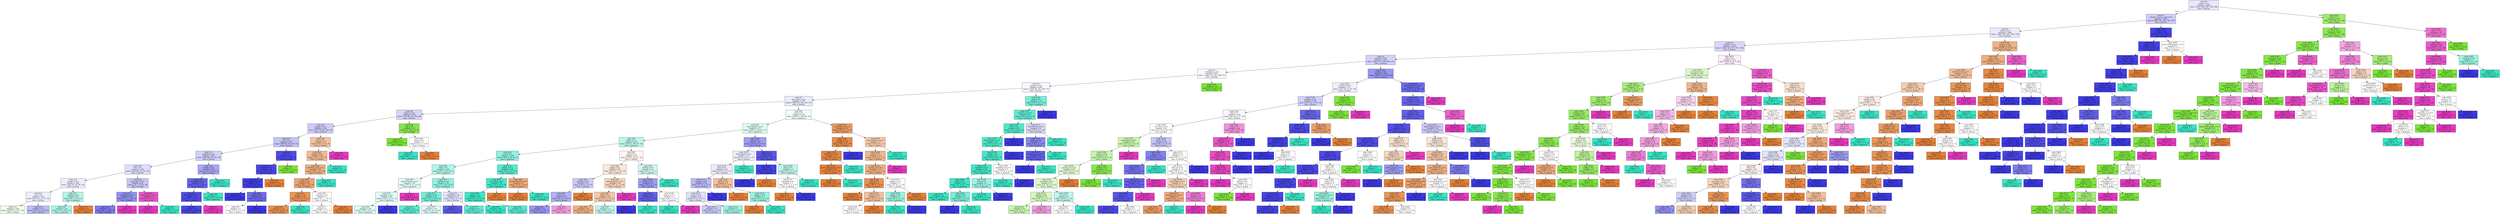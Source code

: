 digraph Tree {
node [shape=box, style="filled", color="black"] ;
0 [label=<node &#35;0<br/>cumin &le; 0.5<br/>samples = 2298<br/>value = [412, 568, 290, 769, 259]<br/>class = korean>, fillcolor="#e8e8fc"] ;
1 [label=<node &#35;1<br/>roasted_sesame_seed &le; 0.5<br/>samples = 1867<br/>value = [408, 228, 285, 766, 180]<br/>class = korean>, fillcolor="#cfcef9"] ;
0 -> 1 [labeldistance=2.5, labelangle=45, headlabel="True"] ;
2 [label=<node &#35;2<br/>starch &le; 0.5<br/>samples = 1626<br/>value = [403, 228, 281, 536, 178]<br/>class = korean>, fillcolor="#eae9fc"] ;
1 -> 2 ;
3 [label=<node &#35;3<br/>cilantro &le; 0.5<br/>samples = 1410<br/>value = [254, 226, 267, 497, 166]<br/>class = korean>, fillcolor="#d8d7fa"] ;
2 -> 3 ;
4 [label=<node &#35;4<br/>cayenne &le; 0.5<br/>samples = 1257<br/>value = [220, 175, 259, 496, 107]<br/>class = korean>, fillcolor="#d1d0f9"] ;
3 -> 4 ;
5 [label=<node &#35;5<br/>cardamom &le; 0.5<br/>samples = 872<br/>value = [184, 122, 241, 268, 57]<br/>class = korean>, fillcolor="#f7f7fe"] ;
4 -> 5 ;
6 [label=<node &#35;6<br/>seaweed &le; 0.5<br/>samples = 840<br/>value = [184, 90, 241, 268, 57]<br/>class = korean>, fillcolor="#f6f6fe"] ;
5 -> 6 ;
7 [label=<node &#35;7<br/>soy_sauce &le; 0.5<br/>samples = 770<br/>value = [184, 90, 188, 251, 57]<br/>class = korean>, fillcolor="#eaeafc"] ;
6 -> 7 ;
8 [label=<node &#35;8<br/>yogurt &le; 0.5<br/>samples = 438<br/>value = [79, 90, 65, 165, 39]<br/>class = korean>, fillcolor="#d5d4f9"] ;
7 -> 8 ;
9 [label=<node &#35;9<br/>pepper &le; 0.5<br/>samples = 416<br/>value = [78, 70, 64, 165, 39]<br/>class = korean>, fillcolor="#cdccf8"] ;
8 -> 9 ;
10 [label=<node &#35;10<br/>nut &le; 0.5<br/>samples = 385<br/>value = [60, 69, 58, 165, 33]<br/>class = korean>, fillcolor="#c4c3f7"] ;
9 -> 10 ;
11 [label=<node &#35;11<br/>soybean &le; 0.5<br/>samples = 352<br/>value = [58, 68, 58, 135, 33]<br/>class = korean>, fillcolor="#d1d0f9"] ;
10 -> 11 ;
12 [label=<node &#35;12<br/>fish &le; 0.5<br/>samples = 308<br/>value = [58, 68, 43, 107, 32]<br/>class = korean>, fillcolor="#dfdffb"] ;
11 -> 12 ;
13 [label=<node &#35;13<br/>vinegar &le; 0.5<br/>samples = 266<br/>value = [56, 67, 40, 85, 18]<br/>class = korean>, fillcolor="#ededfd"] ;
12 -> 13 ;
14 [label=<node &#35;14<br/>rice &le; 0.5<br/>samples = 229<br/>value = [52, 63, 21, 77, 16]<br/>class = korean>, fillcolor="#efeefd"] ;
13 -> 14 ;
15 [label=<node &#35;15<br/>samples = 156<br/>value = [35, 53, 17, 41, 10]<br/>class = indian>, fillcolor="#f1fcea"] ;
14 -> 15 ;
16 [label=<node &#35;16<br/>samples = 73<br/>value = [17, 10, 4, 36, 6]<br/>class = korean>, fillcolor="#bdbcf6"] ;
14 -> 16 ;
17 [label=<node &#35;17<br/>chicken &le; 0.5<br/>samples = 37<br/>value = [4, 4, 19, 8, 2]<br/>class = japanese>, fillcolor="#b4f5e9"] ;
13 -> 17 ;
18 [label=<node &#35;18<br/>samples = 34<br/>value = [1, 4, 19, 8, 2]<br/>class = japanese>, fillcolor="#abf4e6"] ;
17 -> 18 ;
19 [label=<node &#35;19<br/>samples = 3<br/>value = [3, 0, 0, 0, 0]<br/>class = chinese>, fillcolor="#e58139"] ;
17 -> 19 ;
20 [label=<node &#35;20<br/>lime_juice &le; 0.5<br/>samples = 42<br/>value = [2, 1, 3, 22, 14]<br/>class = korean>, fillcolor="#c7c6f8"] ;
12 -> 20 ;
21 [label=<node &#35;21<br/>coriander &le; 0.5<br/>samples = 34<br/>value = [2, 1, 2, 22, 7]<br/>class = korean>, fillcolor="#9391f1"] ;
20 -> 21 ;
22 [label=<node &#35;22<br/>samples = 31<br/>value = [2, 1, 2, 22, 4]<br/>class = korean>, fillcolor="#7d7bee"] ;
21 -> 22 ;
23 [label=<node &#35;23<br/>samples = 3<br/>value = [0, 0, 0, 0, 3]<br/>class = thai>, fillcolor="#e539c0"] ;
21 -> 23 ;
24 [label=<node &#35;24<br/>orange_juice &le; 0.5<br/>samples = 8<br/>value = [0, 0, 1, 0, 7]<br/>class = thai>, fillcolor="#e955c9"] ;
20 -> 24 ;
25 [label=<node &#35;25<br/>samples = 7<br/>value = [0, 0, 0, 0, 7]<br/>class = thai>, fillcolor="#e539c0"] ;
24 -> 25 ;
26 [label=<node &#35;26<br/>samples = 1<br/>value = [0, 0, 1, 0, 0]<br/>class = japanese>, fillcolor="#39e5c5"] ;
24 -> 26 ;
27 [label=<node &#35;27<br/>barley &le; 0.5<br/>samples = 44<br/>value = [0, 0, 15, 28, 1]<br/>class = korean>, fillcolor="#a8a6f3"] ;
11 -> 27 ;
28 [label=<node &#35;28<br/>enokidake &le; 0.5<br/>samples = 34<br/>value = [0, 0, 5, 28, 1]<br/>class = korean>, fillcolor="#6462ea"] ;
27 -> 28 ;
29 [label=<node &#35;29<br/>bell_pepper &le; 0.5<br/>samples = 31<br/>value = [0, 0, 2, 28, 1]<br/>class = korean>, fillcolor="#504de8"] ;
28 -> 29 ;
30 [label=<node &#35;30<br/>samples = 30<br/>value = [0, 0, 2, 28, 0]<br/>class = korean>, fillcolor="#4a47e7"] ;
29 -> 30 ;
31 [label=<node &#35;31<br/>samples = 1<br/>value = [0, 0, 0, 0, 1]<br/>class = thai>, fillcolor="#e539c0"] ;
29 -> 31 ;
32 [label=<node &#35;32<br/>samples = 3<br/>value = [0, 0, 3, 0, 0]<br/>class = japanese>, fillcolor="#39e5c5"] ;
28 -> 32 ;
33 [label=<node &#35;33<br/>samples = 10<br/>value = [0, 0, 10, 0, 0]<br/>class = japanese>, fillcolor="#39e5c5"] ;
27 -> 33 ;
34 [label=<node &#35;34<br/>rose &le; 0.5<br/>samples = 33<br/>value = [2, 1, 0, 30, 0]<br/>class = korean>, fillcolor="#4f4ce8"] ;
10 -> 34 ;
35 [label=<node &#35;35<br/>shellfish &le; 0.5<br/>samples = 32<br/>value = [2, 0, 0, 30, 0]<br/>class = korean>, fillcolor="#4946e7"] ;
34 -> 35 ;
36 [label=<node &#35;36<br/>cane_molasses &le; 0.5<br/>samples = 31<br/>value = [1, 0, 0, 30, 0]<br/>class = korean>, fillcolor="#4240e6"] ;
35 -> 36 ;
37 [label=<node &#35;37<br/>samples = 26<br/>value = [0, 0, 0, 26, 0]<br/>class = korean>, fillcolor="#3c39e5"] ;
36 -> 37 ;
38 [label=<node &#35;38<br/>ginger &le; 0.5<br/>samples = 5<br/>value = [1, 0, 0, 4, 0]<br/>class = korean>, fillcolor="#6d6aec"] ;
36 -> 38 ;
39 [label=<node &#35;39<br/>samples = 2<br/>value = [1, 0, 0, 1, 0]<br/>class = chinese>, fillcolor="#ffffff"] ;
38 -> 39 ;
40 [label=<node &#35;40<br/>samples = 3<br/>value = [0, 0, 0, 3, 0]<br/>class = korean>, fillcolor="#3c39e5"] ;
38 -> 40 ;
41 [label=<node &#35;41<br/>samples = 1<br/>value = [1, 0, 0, 0, 0]<br/>class = chinese>, fillcolor="#e58139"] ;
35 -> 41 ;
42 [label=<node &#35;42<br/>samples = 1<br/>value = [0, 1, 0, 0, 0]<br/>class = indian>, fillcolor="#7be539"] ;
34 -> 42 ;
43 [label=<node &#35;43<br/>fish &le; 0.5<br/>samples = 31<br/>value = [18, 1, 6, 0, 6]<br/>class = chinese>, fillcolor="#f3c3a0"] ;
9 -> 43 ;
44 [label=<node &#35;44<br/>bread &le; 0.5<br/>samples = 28<br/>value = [18, 1, 6, 0, 3]<br/>class = chinese>, fillcolor="#f1ba93"] ;
43 -> 44 ;
45 [label=<node &#35;45<br/>mandarin_peel &le; 0.5<br/>samples = 26<br/>value = [18, 1, 4, 0, 3]<br/>class = chinese>, fillcolor="#eeaf81"] ;
44 -> 45 ;
46 [label=<node &#35;46<br/>tomato &le; 0.5<br/>samples = 24<br/>value = [18, 1, 2, 0, 3]<br/>class = chinese>, fillcolor="#eca572"] ;
45 -> 46 ;
47 [label=<node &#35;47<br/>orange &le; 0.5<br/>samples = 20<br/>value = [17, 0, 1, 0, 2]<br/>class = chinese>, fillcolor="#e9965a"] ;
46 -> 47 ;
48 [label=<node &#35;48<br/>samples = 19<br/>value = [17, 0, 0, 0, 2]<br/>class = chinese>, fillcolor="#e89050"] ;
47 -> 48 ;
49 [label=<node &#35;49<br/>samples = 1<br/>value = [0, 0, 1, 0, 0]<br/>class = japanese>, fillcolor="#39e5c5"] ;
47 -> 49 ;
50 [label=<node &#35;50<br/>mustard &le; 0.5<br/>samples = 4<br/>value = [1, 1, 1, 0, 1]<br/>class = chinese>, fillcolor="#ffffff"] ;
46 -> 50 ;
51 [label=<node &#35;51<br/>samples = 3<br/>value = [0, 1, 1, 0, 1]<br/>class = indian>, fillcolor="#ffffff"] ;
50 -> 51 ;
52 [label=<node &#35;52<br/>samples = 1<br/>value = [1, 0, 0, 0, 0]<br/>class = chinese>, fillcolor="#e58139"] ;
50 -> 52 ;
53 [label=<node &#35;53<br/>samples = 2<br/>value = [0, 0, 2, 0, 0]<br/>class = japanese>, fillcolor="#39e5c5"] ;
45 -> 53 ;
54 [label=<node &#35;54<br/>samples = 2<br/>value = [0, 0, 2, 0, 0]<br/>class = japanese>, fillcolor="#39e5c5"] ;
44 -> 54 ;
55 [label=<node &#35;55<br/>samples = 3<br/>value = [0, 0, 0, 0, 3]<br/>class = thai>, fillcolor="#e539c0"] ;
43 -> 55 ;
56 [label=<node &#35;56<br/>egg &le; 0.5<br/>samples = 22<br/>value = [1, 20, 1, 0, 0]<br/>class = indian>, fillcolor="#88e74c"] ;
8 -> 56 ;
57 [label=<node &#35;57<br/>samples = 20<br/>value = [0, 20, 0, 0, 0]<br/>class = indian>, fillcolor="#7be539"] ;
56 -> 57 ;
58 [label=<node &#35;58<br/>onion &le; 0.5<br/>samples = 2<br/>value = [1, 0, 1, 0, 0]<br/>class = chinese>, fillcolor="#ffffff"] ;
56 -> 58 ;
59 [label=<node &#35;59<br/>samples = 1<br/>value = [0, 0, 1, 0, 0]<br/>class = japanese>, fillcolor="#39e5c5"] ;
58 -> 59 ;
60 [label=<node &#35;60<br/>samples = 1<br/>value = [1, 0, 0, 0, 0]<br/>class = chinese>, fillcolor="#e58139"] ;
58 -> 60 ;
61 [label=<node &#35;61<br/>pork &le; 0.5<br/>samples = 332<br/>value = [105, 0, 123, 86, 18]<br/>class = japanese>, fillcolor="#effdfa"] ;
7 -> 61 ;
62 [label=<node &#35;62<br/>black_pepper &le; 0.5<br/>samples = 277<br/>value = [60, 0, 116, 84, 17]<br/>class = japanese>, fillcolor="#defbf5"] ;
61 -> 62 ;
63 [label=<node &#35;63<br/>garlic &le; 0.5<br/>samples = 216<br/>value = [47, 0, 106, 47, 16]<br/>class = japanese>, fillcolor="#baf6eb"] ;
62 -> 63 ;
64 [label=<node &#35;64<br/>wine &le; 0.5<br/>samples = 138<br/>value = [22, 0, 88, 26, 2]<br/>class = japanese>, fillcolor="#91f1df"] ;
63 -> 64 ;
65 [label=<node &#35;65<br/>sake &le; 0.5<br/>samples = 100<br/>value = [17, 0, 55, 26, 2]<br/>class = japanese>, fillcolor="#b1f5e8"] ;
64 -> 65 ;
66 [label=<node &#35;66<br/>peanut_butter &le; 0.5<br/>samples = 50<br/>value = [16, 0, 21, 11, 2]<br/>class = japanese>, fillcolor="#e2fbf6"] ;
65 -> 66 ;
67 [label=<node &#35;67<br/>pumpkin &le; 0.5<br/>samples = 48<br/>value = [16, 0, 21, 11, 0]<br/>class = japanese>, fillcolor="#e0fbf6"] ;
66 -> 67 ;
68 [label=<node &#35;68<br/>samples = 46<br/>value = [16, 0, 21, 9, 0]<br/>class = japanese>, fillcolor="#defbf5"] ;
67 -> 68 ;
69 [label=<node &#35;69<br/>samples = 2<br/>value = [0, 0, 0, 2, 0]<br/>class = korean>, fillcolor="#3c39e5"] ;
67 -> 69 ;
70 [label=<node &#35;70<br/>samples = 2<br/>value = [0, 0, 0, 0, 2]<br/>class = thai>, fillcolor="#e539c0"] ;
66 -> 70 ;
71 [label=<node &#35;71<br/>soybean &le; 0.5<br/>samples = 50<br/>value = [1, 0, 34, 15, 0]<br/>class = japanese>, fillcolor="#94f1e0"] ;
65 -> 71 ;
72 [label=<node &#35;72<br/>chicken &le; 0.5<br/>samples = 37<br/>value = [1, 0, 28, 8, 0]<br/>class = japanese>, fillcolor="#76edd7"] ;
71 -> 72 ;
73 [label=<node &#35;73<br/>samples = 27<br/>value = [0, 0, 23, 4, 0]<br/>class = japanese>, fillcolor="#5beacf"] ;
72 -> 73 ;
74 [label=<node &#35;74<br/>samples = 10<br/>value = [1, 0, 5, 4, 0]<br/>class = japanese>, fillcolor="#defbf5"] ;
72 -> 74 ;
75 [label=<node &#35;75<br/>vegetable &le; 0.5<br/>samples = 13<br/>value = [0, 0, 6, 7, 0]<br/>class = korean>, fillcolor="#e3e3fb"] ;
71 -> 75 ;
76 [label=<node &#35;76<br/>samples = 7<br/>value = [0, 0, 1, 6, 0]<br/>class = korean>, fillcolor="#5d5ae9"] ;
75 -> 76 ;
77 [label=<node &#35;77<br/>samples = 6<br/>value = [0, 0, 5, 1, 0]<br/>class = japanese>, fillcolor="#61ead1"] ;
75 -> 77 ;
78 [label=<node &#35;78<br/>pepper &le; 0.5<br/>samples = 38<br/>value = [5, 0, 33, 0, 0]<br/>class = japanese>, fillcolor="#57e9ce"] ;
64 -> 78 ;
79 [label=<node &#35;79<br/>star_anise &le; 0.5<br/>samples = 34<br/>value = [2, 0, 32, 0, 0]<br/>class = japanese>, fillcolor="#45e7c9"] ;
78 -> 79 ;
80 [label=<node &#35;80<br/>ginger &le; 0.5<br/>samples = 33<br/>value = [1, 0, 32, 0, 0]<br/>class = japanese>, fillcolor="#3fe6c7"] ;
79 -> 80 ;
81 [label=<node &#35;81<br/>samples = 26<br/>value = [0, 0, 26, 0, 0]<br/>class = japanese>, fillcolor="#39e5c5"] ;
80 -> 81 ;
82 [label=<node &#35;82<br/>samples = 7<br/>value = [1, 0, 6, 0, 0]<br/>class = japanese>, fillcolor="#5ae9cf"] ;
80 -> 82 ;
83 [label=<node &#35;83<br/>samples = 1<br/>value = [1, 0, 0, 0, 0]<br/>class = chinese>, fillcolor="#e58139"] ;
79 -> 83 ;
84 [label=<node &#35;84<br/>mandarin_peel &le; 0.5<br/>samples = 4<br/>value = [3, 0, 1, 0, 0]<br/>class = chinese>, fillcolor="#eeab7b"] ;
78 -> 84 ;
85 [label=<node &#35;85<br/>samples = 3<br/>value = [3, 0, 0, 0, 0]<br/>class = chinese>, fillcolor="#e58139"] ;
84 -> 85 ;
86 [label=<node &#35;86<br/>samples = 1<br/>value = [0, 0, 1, 0, 0]<br/>class = japanese>, fillcolor="#39e5c5"] ;
84 -> 86 ;
87 [label=<node &#35;87<br/>sake &le; 0.5<br/>samples = 78<br/>value = [25, 0, 18, 21, 14]<br/>class = chinese>, fillcolor="#fdf6f1"] ;
63 -> 87 ;
88 [label=<node &#35;88<br/>ginger &le; 0.5<br/>samples = 65<br/>value = [25, 0, 11, 16, 13]<br/>class = chinese>, fillcolor="#fae8db"] ;
87 -> 88 ;
89 [label=<node &#35;89<br/>cabbage &le; 0.5<br/>samples = 31<br/>value = [8, 0, 4, 14, 5]<br/>class = korean>, fillcolor="#cccbf8"] ;
88 -> 89 ;
90 [label=<node &#35;90<br/>rice &le; 0.5<br/>samples = 28<br/>value = [5, 0, 4, 14, 5]<br/>class = korean>, fillcolor="#b3b2f5"] ;
89 -> 90 ;
91 [label=<node &#35;91<br/>samples = 21<br/>value = [4, 0, 3, 13, 1]<br/>class = korean>, fillcolor="#9896f1"] ;
90 -> 91 ;
92 [label=<node &#35;92<br/>samples = 7<br/>value = [1, 0, 1, 1, 4]<br/>class = thai>, fillcolor="#f29ce0"] ;
90 -> 92 ;
93 [label=<node &#35;93<br/>samples = 3<br/>value = [3, 0, 0, 0, 0]<br/>class = chinese>, fillcolor="#e58139"] ;
89 -> 93 ;
94 [label=<node &#35;94<br/>peanut_butter &le; 0.5<br/>samples = 34<br/>value = [17, 0, 7, 2, 8]<br/>class = chinese>, fillcolor="#f6d3ba"] ;
88 -> 94 ;
95 [label=<node &#35;95<br/>beef &le; 0.5<br/>samples = 30<br/>value = [17, 0, 7, 2, 4]<br/>class = chinese>, fillcolor="#f4c8a9"] ;
94 -> 95 ;
96 [label=<node &#35;96<br/>samples = 25<br/>value = [17, 0, 4, 0, 4]<br/>class = chinese>, fillcolor="#efb184"] ;
95 -> 96 ;
97 [label=<node &#35;97<br/>samples = 5<br/>value = [0, 0, 3, 2, 0]<br/>class = japanese>, fillcolor="#bdf6ec"] ;
95 -> 97 ;
98 [label=<node &#35;98<br/>samples = 4<br/>value = [0, 0, 0, 0, 4]<br/>class = thai>, fillcolor="#e539c0"] ;
94 -> 98 ;
99 [label=<node &#35;99<br/>chicken &le; 0.5<br/>samples = 13<br/>value = [0, 0, 7, 5, 1]<br/>class = japanese>, fillcolor="#cef8f0"] ;
87 -> 99 ;
100 [label=<node &#35;100<br/>honey &le; 0.5<br/>samples = 8<br/>value = [0, 0, 2, 5, 1]<br/>class = korean>, fillcolor="#9e9cf2"] ;
99 -> 100 ;
101 [label=<node &#35;101<br/>shiitake &le; 0.5<br/>samples = 6<br/>value = [0, 0, 1, 5, 0]<br/>class = korean>, fillcolor="#6361ea"] ;
100 -> 101 ;
102 [label=<node &#35;102<br/>samples = 5<br/>value = [0, 0, 0, 5, 0]<br/>class = korean>, fillcolor="#3c39e5"] ;
101 -> 102 ;
103 [label=<node &#35;103<br/>samples = 1<br/>value = [0, 0, 1, 0, 0]<br/>class = japanese>, fillcolor="#39e5c5"] ;
101 -> 103 ;
104 [label=<node &#35;104<br/>peanut &le; 0.5<br/>samples = 2<br/>value = [0, 0, 1, 0, 1]<br/>class = japanese>, fillcolor="#ffffff"] ;
100 -> 104 ;
105 [label=<node &#35;105<br/>samples = 1<br/>value = [0, 0, 1, 0, 0]<br/>class = japanese>, fillcolor="#39e5c5"] ;
104 -> 105 ;
106 [label=<node &#35;106<br/>samples = 1<br/>value = [0, 0, 0, 0, 1]<br/>class = thai>, fillcolor="#e539c0"] ;
104 -> 106 ;
107 [label=<node &#35;107<br/>samples = 5<br/>value = [0, 0, 5, 0, 0]<br/>class = japanese>, fillcolor="#39e5c5"] ;
99 -> 107 ;
108 [label=<node &#35;108<br/>beef &le; 0.5<br/>samples = 61<br/>value = [13, 0, 10, 37, 1]<br/>class = korean>, fillcolor="#9e9cf2"] ;
62 -> 108 ;
109 [label=<node &#35;109<br/>katsuobushi &le; 0.5<br/>samples = 33<br/>value = [11, 0, 8, 13, 1]<br/>class = korean>, fillcolor="#ededfd"] ;
108 -> 109 ;
110 [label=<node &#35;110<br/>wine &le; 0.5<br/>samples = 30<br/>value = [11, 0, 5, 13, 1]<br/>class = korean>, fillcolor="#eaeafc"] ;
109 -> 110 ;
111 [label=<node &#35;111<br/>vinegar &le; 0.5<br/>samples = 24<br/>value = [7, 0, 3, 13, 1]<br/>class = korean>, fillcolor="#bab9f6"] ;
110 -> 111 ;
112 [label=<node &#35;112<br/>carrot &le; 0.5<br/>samples = 20<br/>value = [7, 0, 3, 9, 1]<br/>class = korean>, fillcolor="#e1e1fb"] ;
111 -> 112 ;
113 [label=<node &#35;113<br/>samples = 17<br/>value = [6, 0, 1, 9, 1]<br/>class = korean>, fillcolor="#cac9f8"] ;
112 -> 113 ;
114 [label=<node &#35;114<br/>samples = 3<br/>value = [1, 0, 2, 0, 0]<br/>class = japanese>, fillcolor="#9cf2e2"] ;
112 -> 114 ;
115 [label=<node &#35;115<br/>samples = 4<br/>value = [0, 0, 0, 4, 0]<br/>class = korean>, fillcolor="#3c39e5"] ;
111 -> 115 ;
116 [label=<node &#35;116<br/>garlic &le; 0.5<br/>samples = 6<br/>value = [4, 0, 2, 0, 0]<br/>class = chinese>, fillcolor="#f2c09c"] ;
110 -> 116 ;
117 [label=<node &#35;117<br/>samples = 3<br/>value = [3, 0, 0, 0, 0]<br/>class = chinese>, fillcolor="#e58139"] ;
116 -> 117 ;
118 [label=<node &#35;118<br/>ginger &le; 0.5<br/>samples = 3<br/>value = [1, 0, 2, 0, 0]<br/>class = japanese>, fillcolor="#9cf2e2"] ;
116 -> 118 ;
119 [label=<node &#35;119<br/>samples = 1<br/>value = [1, 0, 0, 0, 0]<br/>class = chinese>, fillcolor="#e58139"] ;
118 -> 119 ;
120 [label=<node &#35;120<br/>samples = 2<br/>value = [0, 0, 2, 0, 0]<br/>class = japanese>, fillcolor="#39e5c5"] ;
118 -> 120 ;
121 [label=<node &#35;121<br/>samples = 3<br/>value = [0, 0, 3, 0, 0]<br/>class = japanese>, fillcolor="#39e5c5"] ;
109 -> 121 ;
122 [label=<node &#35;122<br/>soybean &le; 0.5<br/>samples = 28<br/>value = [2, 0, 2, 24, 0]<br/>class = korean>, fillcolor="#5a57e9"] ;
108 -> 122 ;
123 [label=<node &#35;123<br/>leek &le; 0.5<br/>samples = 24<br/>value = [1, 0, 0, 23, 0]<br/>class = korean>, fillcolor="#4442e6"] ;
122 -> 123 ;
124 [label=<node &#35;124<br/>samples = 23<br/>value = [0, 0, 0, 23, 0]<br/>class = korean>, fillcolor="#3c39e5"] ;
123 -> 124 ;
125 [label=<node &#35;125<br/>samples = 1<br/>value = [1, 0, 0, 0, 0]<br/>class = chinese>, fillcolor="#e58139"] ;
123 -> 125 ;
126 [label=<node &#35;126<br/>sake &le; 0.5<br/>samples = 4<br/>value = [1, 0, 2, 1, 0]<br/>class = japanese>, fillcolor="#bdf6ec"] ;
122 -> 126 ;
127 [label=<node &#35;127<br/>vegetable &le; 0.5<br/>samples = 2<br/>value = [1, 0, 0, 1, 0]<br/>class = chinese>, fillcolor="#ffffff"] ;
126 -> 127 ;
128 [label=<node &#35;128<br/>samples = 1<br/>value = [1, 0, 0, 0, 0]<br/>class = chinese>, fillcolor="#e58139"] ;
127 -> 128 ;
129 [label=<node &#35;129<br/>samples = 1<br/>value = [0, 0, 0, 1, 0]<br/>class = korean>, fillcolor="#3c39e5"] ;
127 -> 129 ;
130 [label=<node &#35;130<br/>samples = 2<br/>value = [0, 0, 2, 0, 0]<br/>class = japanese>, fillcolor="#39e5c5"] ;
126 -> 130 ;
131 [label=<node &#35;131<br/>vegetable_oil &le; 0.5<br/>samples = 55<br/>value = [45, 0, 7, 2, 1]<br/>class = chinese>, fillcolor="#ea9b62"] ;
61 -> 131 ;
132 [label=<node &#35;132<br/>orange &le; 0.5<br/>samples = 38<br/>value = [35, 0, 2, 1, 0]<br/>class = chinese>, fillcolor="#e78c4a"] ;
131 -> 132 ;
133 [label=<node &#35;133<br/>beef_broth &le; 0.5<br/>samples = 37<br/>value = [35, 0, 2, 0, 0]<br/>class = chinese>, fillcolor="#e68844"] ;
132 -> 133 ;
134 [label=<node &#35;134<br/>green_bell_pepper &le; 0.5<br/>samples = 36<br/>value = [35, 0, 1, 0, 0]<br/>class = chinese>, fillcolor="#e6853f"] ;
133 -> 134 ;
135 [label=<node &#35;135<br/>samples = 35<br/>value = [35, 0, 0, 0, 0]<br/>class = chinese>, fillcolor="#e58139"] ;
134 -> 135 ;
136 [label=<node &#35;136<br/>samples = 1<br/>value = [0, 0, 1, 0, 0]<br/>class = japanese>, fillcolor="#39e5c5"] ;
134 -> 136 ;
137 [label=<node &#35;137<br/>samples = 1<br/>value = [0, 0, 1, 0, 0]<br/>class = japanese>, fillcolor="#39e5c5"] ;
133 -> 137 ;
138 [label=<node &#35;138<br/>samples = 1<br/>value = [0, 0, 0, 1, 0]<br/>class = korean>, fillcolor="#3c39e5"] ;
132 -> 138 ;
139 [label=<node &#35;139<br/>cane_molasses &le; 0.5<br/>samples = 17<br/>value = [10, 0, 5, 1, 1]<br/>class = chinese>, fillcolor="#f4caac"] ;
131 -> 139 ;
140 [label=<node &#35;140<br/>crab &le; 0.5<br/>samples = 15<br/>value = [10, 0, 3, 1, 1]<br/>class = chinese>, fillcolor="#f0b68c"] ;
139 -> 140 ;
141 [label=<node &#35;141<br/>sesame_oil &le; 0.5<br/>samples = 14<br/>value = [10, 0, 3, 1, 0]<br/>class = chinese>, fillcolor="#eeaf81"] ;
140 -> 141 ;
142 [label=<node &#35;142<br/>sake &le; 0.5<br/>samples = 9<br/>value = [8, 0, 1, 0, 0]<br/>class = chinese>, fillcolor="#e89152"] ;
141 -> 142 ;
143 [label=<node &#35;143<br/>samples = 6<br/>value = [6, 0, 0, 0, 0]<br/>class = chinese>, fillcolor="#e58139"] ;
142 -> 143 ;
144 [label=<node &#35;144<br/>tomato &le; 0.5<br/>samples = 3<br/>value = [2, 0, 1, 0, 0]<br/>class = chinese>, fillcolor="#f2c09c"] ;
142 -> 144 ;
145 [label=<node &#35;145<br/>samples = 2<br/>value = [1, 0, 1, 0, 0]<br/>class = chinese>, fillcolor="#ffffff"] ;
144 -> 145 ;
146 [label=<node &#35;146<br/>samples = 1<br/>value = [1, 0, 0, 0, 0]<br/>class = chinese>, fillcolor="#e58139"] ;
144 -> 146 ;
147 [label=<node &#35;147<br/>pepper &le; 0.5<br/>samples = 5<br/>value = [2, 0, 2, 1, 0]<br/>class = chinese>, fillcolor="#ffffff"] ;
141 -> 147 ;
148 [label=<node &#35;148<br/>ginger &le; 0.5<br/>samples = 3<br/>value = [0, 0, 2, 1, 0]<br/>class = japanese>, fillcolor="#9cf2e2"] ;
147 -> 148 ;
149 [label=<node &#35;149<br/>samples = 2<br/>value = [0, 0, 2, 0, 0]<br/>class = japanese>, fillcolor="#39e5c5"] ;
148 -> 149 ;
150 [label=<node &#35;150<br/>samples = 1<br/>value = [0, 0, 0, 1, 0]<br/>class = korean>, fillcolor="#3c39e5"] ;
148 -> 150 ;
151 [label=<node &#35;151<br/>samples = 2<br/>value = [2, 0, 0, 0, 0]<br/>class = chinese>, fillcolor="#e58139"] ;
147 -> 151 ;
152 [label=<node &#35;152<br/>samples = 1<br/>value = [0, 0, 0, 0, 1]<br/>class = thai>, fillcolor="#e539c0"] ;
140 -> 152 ;
153 [label=<node &#35;153<br/>samples = 2<br/>value = [0, 0, 2, 0, 0]<br/>class = japanese>, fillcolor="#39e5c5"] ;
139 -> 153 ;
154 [label=<node &#35;154<br/>beef &le; 0.5<br/>samples = 70<br/>value = [0, 0, 53, 17, 0]<br/>class = japanese>, fillcolor="#79edd8"] ;
6 -> 154 ;
155 [label=<node &#35;155<br/>sesame_oil &le; 0.5<br/>samples = 64<br/>value = [0, 0, 53, 11, 0]<br/>class = japanese>, fillcolor="#62ead1"] ;
154 -> 155 ;
156 [label=<node &#35;156<br/>bean &le; 0.5<br/>samples = 55<br/>value = [0, 0, 49, 6, 0]<br/>class = japanese>, fillcolor="#51e8cc"] ;
155 -> 156 ;
157 [label=<node &#35;157<br/>black_pepper &le; 0.5<br/>samples = 54<br/>value = [0, 0, 49, 5, 0]<br/>class = japanese>, fillcolor="#4de8cb"] ;
156 -> 157 ;
158 [label=<node &#35;158<br/>wheat &le; 0.5<br/>samples = 53<br/>value = [0, 0, 49, 4, 0]<br/>class = japanese>, fillcolor="#49e7ca"] ;
157 -> 158 ;
159 [label=<node &#35;159<br/>vegetable &le; 0.5<br/>samples = 49<br/>value = [0, 0, 47, 2, 0]<br/>class = japanese>, fillcolor="#41e6c7"] ;
158 -> 159 ;
160 [label=<node &#35;160<br/>kelp &le; 0.5<br/>samples = 46<br/>value = [0, 0, 45, 1, 0]<br/>class = japanese>, fillcolor="#3de6c6"] ;
159 -> 160 ;
161 [label=<node &#35;161<br/>samples = 42<br/>value = [0, 0, 42, 0, 0]<br/>class = japanese>, fillcolor="#39e5c5"] ;
160 -> 161 ;
162 [label=<node &#35;162<br/>radish &le; 0.5<br/>samples = 4<br/>value = [0, 0, 3, 1, 0]<br/>class = japanese>, fillcolor="#7beed8"] ;
160 -> 162 ;
163 [label=<node &#35;163<br/>samples = 1<br/>value = [0, 0, 0, 1, 0]<br/>class = korean>, fillcolor="#3c39e5"] ;
162 -> 163 ;
164 [label=<node &#35;164<br/>samples = 3<br/>value = [0, 0, 3, 0, 0]<br/>class = japanese>, fillcolor="#39e5c5"] ;
162 -> 164 ;
165 [label=<node &#35;165<br/>tuna &le; 0.5<br/>samples = 3<br/>value = [0, 0, 2, 1, 0]<br/>class = japanese>, fillcolor="#9cf2e2"] ;
159 -> 165 ;
166 [label=<node &#35;166<br/>samples = 2<br/>value = [0, 0, 2, 0, 0]<br/>class = japanese>, fillcolor="#39e5c5"] ;
165 -> 166 ;
167 [label=<node &#35;167<br/>samples = 1<br/>value = [0, 0, 0, 1, 0]<br/>class = korean>, fillcolor="#3c39e5"] ;
165 -> 167 ;
168 [label=<node &#35;168<br/>vegetable_oil &le; 0.5<br/>samples = 4<br/>value = [0, 0, 2, 2, 0]<br/>class = japanese>, fillcolor="#ffffff"] ;
158 -> 168 ;
169 [label=<node &#35;169<br/>samples = 2<br/>value = [0, 0, 2, 0, 0]<br/>class = japanese>, fillcolor="#39e5c5"] ;
168 -> 169 ;
170 [label=<node &#35;170<br/>samples = 2<br/>value = [0, 0, 0, 2, 0]<br/>class = korean>, fillcolor="#3c39e5"] ;
168 -> 170 ;
171 [label=<node &#35;171<br/>samples = 1<br/>value = [0, 0, 0, 1, 0]<br/>class = korean>, fillcolor="#3c39e5"] ;
157 -> 171 ;
172 [label=<node &#35;172<br/>samples = 1<br/>value = [0, 0, 0, 1, 0]<br/>class = korean>, fillcolor="#3c39e5"] ;
156 -> 172 ;
173 [label=<node &#35;173<br/>katsuobushi &le; 0.5<br/>samples = 9<br/>value = [0, 0, 4, 5, 0]<br/>class = korean>, fillcolor="#d8d7fa"] ;
155 -> 173 ;
174 [label=<node &#35;174<br/>scallion &le; 0.5<br/>samples = 7<br/>value = [0, 0, 2, 5, 0]<br/>class = korean>, fillcolor="#8a88ef"] ;
173 -> 174 ;
175 [label=<node &#35;175<br/>sesame_seed &le; 0.5<br/>samples = 6<br/>value = [0, 0, 1, 5, 0]<br/>class = korean>, fillcolor="#6361ea"] ;
174 -> 175 ;
176 [label=<node &#35;176<br/>samples = 5<br/>value = [0, 0, 0, 5, 0]<br/>class = korean>, fillcolor="#3c39e5"] ;
175 -> 176 ;
177 [label=<node &#35;177<br/>samples = 1<br/>value = [0, 0, 1, 0, 0]<br/>class = japanese>, fillcolor="#39e5c5"] ;
175 -> 177 ;
178 [label=<node &#35;178<br/>samples = 1<br/>value = [0, 0, 1, 0, 0]<br/>class = japanese>, fillcolor="#39e5c5"] ;
174 -> 178 ;
179 [label=<node &#35;179<br/>samples = 2<br/>value = [0, 0, 2, 0, 0]<br/>class = japanese>, fillcolor="#39e5c5"] ;
173 -> 179 ;
180 [label=<node &#35;180<br/>samples = 6<br/>value = [0, 0, 0, 6, 0]<br/>class = korean>, fillcolor="#3c39e5"] ;
154 -> 180 ;
181 [label=<node &#35;181<br/>samples = 32<br/>value = [0, 32, 0, 0, 0]<br/>class = indian>, fillcolor="#7be539"] ;
5 -> 181 ;
182 [label=<node &#35;182<br/>scallion &le; 0.5<br/>samples = 385<br/>value = [36, 53, 18, 228, 50]<br/>class = korean>, fillcolor="#9897f1"] ;
4 -> 182 ;
183 [label=<node &#35;183<br/>turmeric &le; 0.5<br/>samples = 171<br/>value = [13, 52, 10, 61, 35]<br/>class = korean>, fillcolor="#f0f0fd"] ;
182 -> 183 ;
184 [label=<node &#35;184<br/>soybean &le; 0.5<br/>samples = 148<br/>value = [13, 30, 10, 61, 34]<br/>class = korean>, fillcolor="#d1d0f9"] ;
183 -> 184 ;
185 [label=<node &#35;185<br/>fish &le; 0.5<br/>samples = 118<br/>value = [9, 30, 8, 37, 34]<br/>class = korean>, fillcolor="#f8f8fe"] ;
184 -> 185 ;
186 [label=<node &#35;186<br/>soy_sauce &le; 0.5<br/>samples = 90<br/>value = [9, 29, 8, 29, 15]<br/>class = indian>, fillcolor="#ffffff"] ;
185 -> 186 ;
187 [label=<node &#35;187<br/>lemongrass &le; 0.5<br/>samples = 54<br/>value = [3, 29, 4, 12, 6]<br/>class = indian>, fillcolor="#caf4af"] ;
186 -> 187 ;
188 [label=<node &#35;188<br/>tomato &le; 0.5<br/>samples = 51<br/>value = [3, 29, 4, 12, 3]<br/>class = indian>, fillcolor="#c5f4a9"] ;
187 -> 188 ;
189 [label=<node &#35;189<br/>peanut_oil &le; 0.5<br/>samples = 39<br/>value = [3, 18, 3, 12, 3]<br/>class = indian>, fillcolor="#e2f9d3"] ;
188 -> 189 ;
190 [label=<node &#35;190<br/>cucumber &le; 0.5<br/>samples = 37<br/>value = [1, 18, 3, 12, 3]<br/>class = indian>, fillcolor="#dff9cf"] ;
189 -> 190 ;
191 [label=<node &#35;191<br/>chicken &le; 0.5<br/>samples = 33<br/>value = [0, 18, 1, 11, 3]<br/>class = indian>, fillcolor="#d5f7c0"] ;
190 -> 191 ;
192 [label=<node &#35;192<br/>samples = 30<br/>value = [0, 18, 1, 10, 1]<br/>class = indian>, fillcolor="#caf5b0"] ;
191 -> 192 ;
193 [label=<node &#35;193<br/>samples = 3<br/>value = [0, 0, 0, 1, 2]<br/>class = thai>, fillcolor="#f29ce0"] ;
191 -> 193 ;
194 [label=<node &#35;194<br/>rice &le; 0.5<br/>samples = 4<br/>value = [1, 0, 2, 1, 0]<br/>class = japanese>, fillcolor="#bdf6ec"] ;
190 -> 194 ;
195 [label=<node &#35;195<br/>samples = 2<br/>value = [1, 0, 0, 1, 0]<br/>class = chinese>, fillcolor="#ffffff"] ;
194 -> 195 ;
196 [label=<node &#35;196<br/>samples = 2<br/>value = [0, 0, 2, 0, 0]<br/>class = japanese>, fillcolor="#39e5c5"] ;
194 -> 196 ;
197 [label=<node &#35;197<br/>samples = 2<br/>value = [2, 0, 0, 0, 0]<br/>class = chinese>, fillcolor="#e58139"] ;
189 -> 197 ;
198 [label=<node &#35;198<br/>scallop &le; 0.5<br/>samples = 12<br/>value = [0, 11, 1, 0, 0]<br/>class = indian>, fillcolor="#87e74b"] ;
188 -> 198 ;
199 [label=<node &#35;199<br/>samples = 11<br/>value = [0, 11, 0, 0, 0]<br/>class = indian>, fillcolor="#7be539"] ;
198 -> 199 ;
200 [label=<node &#35;200<br/>samples = 1<br/>value = [0, 0, 1, 0, 0]<br/>class = japanese>, fillcolor="#39e5c5"] ;
198 -> 200 ;
201 [label=<node &#35;201<br/>samples = 3<br/>value = [0, 0, 0, 0, 3]<br/>class = thai>, fillcolor="#e539c0"] ;
187 -> 201 ;
202 [label=<node &#35;202<br/>garlic &le; 0.5<br/>samples = 36<br/>value = [6, 0, 4, 17, 9]<br/>class = korean>, fillcolor="#c5c4f7"] ;
186 -> 202 ;
203 [label=<node &#35;203<br/>egg &le; 0.5<br/>samples = 19<br/>value = [0, 0, 3, 13, 3]<br/>class = korean>, fillcolor="#8583ef"] ;
202 -> 203 ;
204 [label=<node &#35;204<br/>tomato &le; 0.5<br/>samples = 17<br/>value = [0, 0, 1, 13, 3]<br/>class = korean>, fillcolor="#7472ec"] ;
203 -> 204 ;
205 [label=<node &#35;205<br/>peanut_butter &le; 0.5<br/>samples = 16<br/>value = [0, 0, 1, 13, 2]<br/>class = korean>, fillcolor="#6663eb"] ;
204 -> 205 ;
206 [label=<node &#35;206<br/>rice &le; 0.5<br/>samples = 15<br/>value = [0, 0, 1, 13, 1]<br/>class = korean>, fillcolor="#5855e9"] ;
205 -> 206 ;
207 [label=<node &#35;207<br/>samples = 13<br/>value = [0, 0, 0, 12, 1]<br/>class = korean>, fillcolor="#4c49e7"] ;
206 -> 207 ;
208 [label=<node &#35;208<br/>samples = 2<br/>value = [0, 0, 1, 1, 0]<br/>class = japanese>, fillcolor="#ffffff"] ;
206 -> 208 ;
209 [label=<node &#35;209<br/>samples = 1<br/>value = [0, 0, 0, 0, 1]<br/>class = thai>, fillcolor="#e539c0"] ;
205 -> 209 ;
210 [label=<node &#35;210<br/>samples = 1<br/>value = [0, 0, 0, 0, 1]<br/>class = thai>, fillcolor="#e539c0"] ;
204 -> 210 ;
211 [label=<node &#35;211<br/>samples = 2<br/>value = [0, 0, 2, 0, 0]<br/>class = japanese>, fillcolor="#39e5c5"] ;
203 -> 211 ;
212 [label=<node &#35;212<br/>radish &le; 0.5<br/>samples = 17<br/>value = [6, 0, 1, 4, 6]<br/>class = chinese>, fillcolor="#ffffff"] ;
202 -> 212 ;
213 [label=<node &#35;213<br/>olive_oil &le; 0.5<br/>samples = 14<br/>value = [6, 0, 1, 1, 6]<br/>class = chinese>, fillcolor="#ffffff"] ;
212 -> 213 ;
214 [label=<node &#35;214<br/>bell_pepper &le; 0.5<br/>samples = 11<br/>value = [6, 0, 1, 1, 3]<br/>class = chinese>, fillcolor="#f5d0b5"] ;
213 -> 214 ;
215 [label=<node &#35;215<br/>katsuobushi &le; 0.5<br/>samples = 7<br/>value = [5, 0, 1, 1, 0]<br/>class = chinese>, fillcolor="#eeab7b"] ;
214 -> 215 ;
216 [label=<node &#35;216<br/>samples = 6<br/>value = [5, 0, 0, 1, 0]<br/>class = chinese>, fillcolor="#ea9a61"] ;
215 -> 216 ;
217 [label=<node &#35;217<br/>samples = 1<br/>value = [0, 0, 1, 0, 0]<br/>class = japanese>, fillcolor="#39e5c5"] ;
215 -> 217 ;
218 [label=<node &#35;218<br/>shrimp &le; 0.5<br/>samples = 4<br/>value = [1, 0, 0, 0, 3]<br/>class = thai>, fillcolor="#ee7bd5"] ;
214 -> 218 ;
219 [label=<node &#35;219<br/>samples = 3<br/>value = [0, 0, 0, 0, 3]<br/>class = thai>, fillcolor="#e539c0"] ;
218 -> 219 ;
220 [label=<node &#35;220<br/>samples = 1<br/>value = [1, 0, 0, 0, 0]<br/>class = chinese>, fillcolor="#e58139"] ;
218 -> 220 ;
221 [label=<node &#35;221<br/>samples = 3<br/>value = [0, 0, 0, 0, 3]<br/>class = thai>, fillcolor="#e539c0"] ;
213 -> 221 ;
222 [label=<node &#35;222<br/>samples = 3<br/>value = [0, 0, 0, 3, 0]<br/>class = korean>, fillcolor="#3c39e5"] ;
212 -> 222 ;
223 [label=<node &#35;223<br/>egg &le; 0.5<br/>samples = 28<br/>value = [0, 1, 0, 8, 19]<br/>class = thai>, fillcolor="#f192dc"] ;
185 -> 223 ;
224 [label=<node &#35;224<br/>vegetable &le; 0.5<br/>samples = 22<br/>value = [0, 1, 0, 2, 19]<br/>class = thai>, fillcolor="#e957c9"] ;
223 -> 224 ;
225 [label=<node &#35;225<br/>potato &le; 0.5<br/>samples = 21<br/>value = [0, 1, 0, 1, 19]<br/>class = thai>, fillcolor="#e84dc6"] ;
224 -> 225 ;
226 [label=<node &#35;226<br/>mango &le; 0.5<br/>samples = 20<br/>value = [0, 1, 0, 0, 19]<br/>class = thai>, fillcolor="#e643c3"] ;
225 -> 226 ;
227 [label=<node &#35;227<br/>samples = 18<br/>value = [0, 0, 0, 0, 18]<br/>class = thai>, fillcolor="#e539c0"] ;
226 -> 227 ;
228 [label=<node &#35;228<br/>peanut &le; 0.5<br/>samples = 2<br/>value = [0, 1, 0, 0, 1]<br/>class = indian>, fillcolor="#ffffff"] ;
226 -> 228 ;
229 [label=<node &#35;229<br/>samples = 1<br/>value = [0, 1, 0, 0, 0]<br/>class = indian>, fillcolor="#7be539"] ;
228 -> 229 ;
230 [label=<node &#35;230<br/>samples = 1<br/>value = [0, 0, 0, 0, 1]<br/>class = thai>, fillcolor="#e539c0"] ;
228 -> 230 ;
231 [label=<node &#35;231<br/>samples = 1<br/>value = [0, 0, 0, 1, 0]<br/>class = korean>, fillcolor="#3c39e5"] ;
225 -> 231 ;
232 [label=<node &#35;232<br/>samples = 1<br/>value = [0, 0, 0, 1, 0]<br/>class = korean>, fillcolor="#3c39e5"] ;
224 -> 232 ;
233 [label=<node &#35;233<br/>samples = 6<br/>value = [0, 0, 0, 6, 0]<br/>class = korean>, fillcolor="#3c39e5"] ;
223 -> 233 ;
234 [label=<node &#35;234<br/>pepper &le; 0.5<br/>samples = 30<br/>value = [4, 0, 2, 24, 0]<br/>class = korean>, fillcolor="#6967eb"] ;
184 -> 234 ;
235 [label=<node &#35;235<br/>wasabi &le; 0.5<br/>samples = 25<br/>value = [0, 0, 2, 23, 0]<br/>class = korean>, fillcolor="#4d4ae7"] ;
234 -> 235 ;
236 [label=<node &#35;236<br/>lettuce &le; 0.5<br/>samples = 24<br/>value = [0, 0, 1, 23, 0]<br/>class = korean>, fillcolor="#4442e6"] ;
235 -> 236 ;
237 [label=<node &#35;237<br/>samples = 22<br/>value = [0, 0, 0, 22, 0]<br/>class = korean>, fillcolor="#3c39e5"] ;
236 -> 237 ;
238 [label=<node &#35;238<br/>garlic &le; 0.5<br/>samples = 2<br/>value = [0, 0, 1, 1, 0]<br/>class = japanese>, fillcolor="#ffffff"] ;
236 -> 238 ;
239 [label=<node &#35;239<br/>samples = 1<br/>value = [0, 0, 0, 1, 0]<br/>class = korean>, fillcolor="#3c39e5"] ;
238 -> 239 ;
240 [label=<node &#35;240<br/>samples = 1<br/>value = [0, 0, 1, 0, 0]<br/>class = japanese>, fillcolor="#39e5c5"] ;
238 -> 240 ;
241 [label=<node &#35;241<br/>samples = 1<br/>value = [0, 0, 1, 0, 0]<br/>class = japanese>, fillcolor="#39e5c5"] ;
235 -> 241 ;
242 [label=<node &#35;242<br/>vinegar &le; 0.5<br/>samples = 5<br/>value = [4, 0, 0, 1, 0]<br/>class = chinese>, fillcolor="#eca06a"] ;
234 -> 242 ;
243 [label=<node &#35;243<br/>samples = 1<br/>value = [0, 0, 0, 1, 0]<br/>class = korean>, fillcolor="#3c39e5"] ;
242 -> 243 ;
244 [label=<node &#35;244<br/>samples = 4<br/>value = [4, 0, 0, 0, 0]<br/>class = chinese>, fillcolor="#e58139"] ;
242 -> 244 ;
245 [label=<node &#35;245<br/>shrimp &le; 0.5<br/>samples = 23<br/>value = [0, 22, 0, 0, 1]<br/>class = indian>, fillcolor="#81e642"] ;
183 -> 245 ;
246 [label=<node &#35;246<br/>samples = 22<br/>value = [0, 22, 0, 0, 0]<br/>class = indian>, fillcolor="#7be539"] ;
245 -> 246 ;
247 [label=<node &#35;247<br/>samples = 1<br/>value = [0, 0, 0, 0, 1]<br/>class = thai>, fillcolor="#e539c0"] ;
245 -> 247 ;
248 [label=<node &#35;248<br/>peanut_butter &le; 0.5<br/>samples = 214<br/>value = [23, 1, 8, 167, 15]<br/>class = korean>, fillcolor="#6c6aeb"] ;
182 -> 248 ;
249 [label=<node &#35;249<br/>lime_juice &le; 0.5<br/>samples = 208<br/>value = [23, 1, 8, 167, 9]<br/>class = korean>, fillcolor="#6765eb"] ;
248 -> 249 ;
250 [label=<node &#35;250<br/>vinegar &le; 0.5<br/>samples = 202<br/>value = [23, 1, 7, 167, 4]<br/>class = korean>, fillcolor="#6260ea"] ;
249 -> 250 ;
251 [label=<node &#35;251<br/>bean &le; 0.5<br/>samples = 168<br/>value = [11, 1, 4, 149, 3]<br/>class = korean>, fillcolor="#5451e8"] ;
250 -> 251 ;
252 [label=<node &#35;252<br/>olive_oil &le; 0.5<br/>samples = 162<br/>value = [8, 1, 4, 147, 2]<br/>class = korean>, fillcolor="#4f4ce8"] ;
251 -> 252 ;
253 [label=<node &#35;253<br/>chicken &le; 0.5<br/>samples = 160<br/>value = [8, 0, 3, 147, 2]<br/>class = korean>, fillcolor="#4d4ae7"] ;
252 -> 253 ;
254 [label=<node &#35;254<br/>coconut &le; 0.5<br/>samples = 155<br/>value = [8, 0, 1, 145, 1]<br/>class = korean>, fillcolor="#4946e7"] ;
253 -> 254 ;
255 [label=<node &#35;255<br/>katsuobushi &le; 0.5<br/>samples = 154<br/>value = [8, 0, 1, 145, 0]<br/>class = korean>, fillcolor="#4845e7"] ;
254 -> 255 ;
256 [label=<node &#35;256<br/>anise_seed &le; 0.5<br/>samples = 153<br/>value = [8, 0, 0, 145, 0]<br/>class = korean>, fillcolor="#4744e6"] ;
255 -> 256 ;
257 [label=<node &#35;257<br/>samples = 152<br/>value = [7, 0, 0, 145, 0]<br/>class = korean>, fillcolor="#4543e6"] ;
256 -> 257 ;
258 [label=<node &#35;258<br/>samples = 1<br/>value = [1, 0, 0, 0, 0]<br/>class = chinese>, fillcolor="#e58139"] ;
256 -> 258 ;
259 [label=<node &#35;259<br/>samples = 1<br/>value = [0, 0, 1, 0, 0]<br/>class = japanese>, fillcolor="#39e5c5"] ;
255 -> 259 ;
260 [label=<node &#35;260<br/>samples = 1<br/>value = [0, 0, 0, 0, 1]<br/>class = thai>, fillcolor="#e539c0"] ;
254 -> 260 ;
261 [label=<node &#35;261<br/>fish &le; 0.5<br/>samples = 5<br/>value = [0, 0, 2, 2, 1]<br/>class = japanese>, fillcolor="#ffffff"] ;
253 -> 261 ;
262 [label=<node &#35;262<br/>yeast &le; 0.5<br/>samples = 4<br/>value = [0, 0, 2, 2, 0]<br/>class = japanese>, fillcolor="#ffffff"] ;
261 -> 262 ;
263 [label=<node &#35;263<br/>chicken_broth &le; 0.5<br/>samples = 3<br/>value = [0, 0, 2, 1, 0]<br/>class = japanese>, fillcolor="#9cf2e2"] ;
262 -> 263 ;
264 [label=<node &#35;264<br/>samples = 2<br/>value = [0, 0, 2, 0, 0]<br/>class = japanese>, fillcolor="#39e5c5"] ;
263 -> 264 ;
265 [label=<node &#35;265<br/>samples = 1<br/>value = [0, 0, 0, 1, 0]<br/>class = korean>, fillcolor="#3c39e5"] ;
263 -> 265 ;
266 [label=<node &#35;266<br/>samples = 1<br/>value = [0, 0, 0, 1, 0]<br/>class = korean>, fillcolor="#3c39e5"] ;
262 -> 266 ;
267 [label=<node &#35;267<br/>samples = 1<br/>value = [0, 0, 0, 0, 1]<br/>class = thai>, fillcolor="#e539c0"] ;
261 -> 267 ;
268 [label=<node &#35;268<br/>sake &le; 0.5<br/>samples = 2<br/>value = [0, 1, 1, 0, 0]<br/>class = indian>, fillcolor="#ffffff"] ;
252 -> 268 ;
269 [label=<node &#35;269<br/>samples = 1<br/>value = [0, 1, 0, 0, 0]<br/>class = indian>, fillcolor="#7be539"] ;
268 -> 269 ;
270 [label=<node &#35;270<br/>samples = 1<br/>value = [0, 0, 1, 0, 0]<br/>class = japanese>, fillcolor="#39e5c5"] ;
268 -> 270 ;
271 [label=<node &#35;271<br/>shallot &le; 0.5<br/>samples = 6<br/>value = [3, 0, 0, 2, 1]<br/>class = chinese>, fillcolor="#f8e0ce"] ;
251 -> 271 ;
272 [label=<node &#35;272<br/>ginger &le; 0.5<br/>samples = 5<br/>value = [3, 0, 0, 2, 0]<br/>class = chinese>, fillcolor="#f6d5bd"] ;
271 -> 272 ;
273 [label=<node &#35;273<br/>black_pepper &le; 0.5<br/>samples = 3<br/>value = [1, 0, 0, 2, 0]<br/>class = korean>, fillcolor="#9e9cf2"] ;
272 -> 273 ;
274 [label=<node &#35;274<br/>samples = 2<br/>value = [0, 0, 0, 2, 0]<br/>class = korean>, fillcolor="#3c39e5"] ;
273 -> 274 ;
275 [label=<node &#35;275<br/>samples = 1<br/>value = [1, 0, 0, 0, 0]<br/>class = chinese>, fillcolor="#e58139"] ;
273 -> 275 ;
276 [label=<node &#35;276<br/>samples = 2<br/>value = [2, 0, 0, 0, 0]<br/>class = chinese>, fillcolor="#e58139"] ;
272 -> 276 ;
277 [label=<node &#35;277<br/>samples = 1<br/>value = [0, 0, 0, 0, 1]<br/>class = thai>, fillcolor="#e539c0"] ;
271 -> 277 ;
278 [label=<node &#35;278<br/>black_pepper &le; 0.5<br/>samples = 34<br/>value = [12, 0, 3, 18, 1]<br/>class = korean>, fillcolor="#cac9f8"] ;
250 -> 278 ;
279 [label=<node &#35;279<br/>radish &le; 0.5<br/>samples = 24<br/>value = [12, 0, 2, 9, 1]<br/>class = chinese>, fillcolor="#fae6d7"] ;
278 -> 279 ;
280 [label=<node &#35;280<br/>vegetable &le; 0.5<br/>samples = 20<br/>value = [12, 0, 2, 5, 1]<br/>class = chinese>, fillcolor="#f3c4a3"] ;
279 -> 280 ;
281 [label=<node &#35;281<br/>cane_molasses &le; 0.5<br/>samples = 16<br/>value = [11, 0, 2, 2, 1]<br/>class = chinese>, fillcolor="#eeae80"] ;
280 -> 281 ;
282 [label=<node &#35;282<br/>chinese_cabbage &le; 0.5<br/>samples = 14<br/>value = [11, 0, 1, 2, 0]<br/>class = chinese>, fillcolor="#eca06b"] ;
281 -> 282 ;
283 [label=<node &#35;283<br/>sake &le; 0.5<br/>samples = 13<br/>value = [11, 0, 1, 1, 0]<br/>class = chinese>, fillcolor="#e9965a"] ;
282 -> 283 ;
284 [label=<node &#35;284<br/>samples = 11<br/>value = [10, 0, 0, 1, 0]<br/>class = chinese>, fillcolor="#e88e4d"] ;
283 -> 284 ;
285 [label=<node &#35;285<br/>samples = 2<br/>value = [1, 0, 1, 0, 0]<br/>class = chinese>, fillcolor="#ffffff"] ;
283 -> 285 ;
286 [label=<node &#35;286<br/>samples = 1<br/>value = [0, 0, 0, 1, 0]<br/>class = korean>, fillcolor="#3c39e5"] ;
282 -> 286 ;
287 [label=<node &#35;287<br/>roasted_peanut &le; 0.5<br/>samples = 2<br/>value = [0, 0, 1, 0, 1]<br/>class = japanese>, fillcolor="#ffffff"] ;
281 -> 287 ;
288 [label=<node &#35;288<br/>samples = 1<br/>value = [0, 0, 1, 0, 0]<br/>class = japanese>, fillcolor="#39e5c5"] ;
287 -> 288 ;
289 [label=<node &#35;289<br/>samples = 1<br/>value = [0, 0, 0, 0, 1]<br/>class = thai>, fillcolor="#e539c0"] ;
287 -> 289 ;
290 [label=<node &#35;290<br/>sesame_oil &le; 0.5<br/>samples = 4<br/>value = [1, 0, 0, 3, 0]<br/>class = korean>, fillcolor="#7d7bee"] ;
280 -> 290 ;
291 [label=<node &#35;291<br/>samples = 1<br/>value = [1, 0, 0, 0, 0]<br/>class = chinese>, fillcolor="#e58139"] ;
290 -> 291 ;
292 [label=<node &#35;292<br/>samples = 3<br/>value = [0, 0, 0, 3, 0]<br/>class = korean>, fillcolor="#3c39e5"] ;
290 -> 292 ;
293 [label=<node &#35;293<br/>samples = 4<br/>value = [0, 0, 0, 4, 0]<br/>class = korean>, fillcolor="#3c39e5"] ;
279 -> 293 ;
294 [label=<node &#35;294<br/>coconut &le; 0.5<br/>samples = 10<br/>value = [0, 0, 1, 9, 0]<br/>class = korean>, fillcolor="#524fe8"] ;
278 -> 294 ;
295 [label=<node &#35;295<br/>samples = 9<br/>value = [0, 0, 0, 9, 0]<br/>class = korean>, fillcolor="#3c39e5"] ;
294 -> 295 ;
296 [label=<node &#35;296<br/>samples = 1<br/>value = [0, 0, 1, 0, 0]<br/>class = japanese>, fillcolor="#39e5c5"] ;
294 -> 296 ;
297 [label=<node &#35;297<br/>bacon &le; 0.5<br/>samples = 6<br/>value = [0, 0, 1, 0, 5]<br/>class = thai>, fillcolor="#ea61cd"] ;
249 -> 297 ;
298 [label=<node &#35;298<br/>samples = 5<br/>value = [0, 0, 0, 0, 5]<br/>class = thai>, fillcolor="#e539c0"] ;
297 -> 298 ;
299 [label=<node &#35;299<br/>samples = 1<br/>value = [0, 0, 1, 0, 0]<br/>class = japanese>, fillcolor="#39e5c5"] ;
297 -> 299 ;
300 [label=<node &#35;300<br/>samples = 6<br/>value = [0, 0, 0, 0, 6]<br/>class = thai>, fillcolor="#e539c0"] ;
248 -> 300 ;
301 [label=<node &#35;301<br/>fish &le; 0.5<br/>samples = 153<br/>value = [34, 51, 8, 1, 59]<br/>class = thai>, fillcolor="#fdeffa"] ;
3 -> 301 ;
302 [label=<node &#35;302<br/>soy_sauce &le; 0.5<br/>samples = 100<br/>value = [30, 49, 6, 0, 15]<br/>class = indian>, fillcolor="#dbf8c9"] ;
301 -> 302 ;
303 [label=<node &#35;303<br/>sesame_oil &le; 0.5<br/>samples = 70<br/>value = [10, 49, 2, 0, 9]<br/>class = indian>, fillcolor="#a9ee7e"] ;
302 -> 303 ;
304 [label=<node &#35;304<br/>wine &le; 0.5<br/>samples = 64<br/>value = [5, 49, 1, 0, 9]<br/>class = indian>, fillcolor="#9fec6f"] ;
303 -> 304 ;
305 [label=<node &#35;305<br/>soybean &le; 0.5<br/>samples = 62<br/>value = [5, 49, 1, 0, 7]<br/>class = indian>, fillcolor="#9aeb68"] ;
304 -> 305 ;
306 [label=<node &#35;306<br/>scallion &le; 0.5<br/>samples = 60<br/>value = [5, 49, 0, 0, 6]<br/>class = indian>, fillcolor="#96ea61"] ;
305 -> 306 ;
307 [label=<node &#35;307<br/>bean &le; 0.5<br/>samples = 50<br/>value = [4, 44, 0, 0, 2]<br/>class = indian>, fillcolor="#8ce853"] ;
306 -> 307 ;
308 [label=<node &#35;308<br/>lemongrass &le; 0.5<br/>samples = 44<br/>value = [1, 41, 0, 0, 2]<br/>class = indian>, fillcolor="#84e747"] ;
307 -> 308 ;
309 [label=<node &#35;309<br/>chicken_broth &le; 0.5<br/>samples = 43<br/>value = [1, 41, 0, 0, 1]<br/>class = indian>, fillcolor="#81e642"] ;
308 -> 309 ;
310 [label=<node &#35;310<br/>chicken &le; 0.5<br/>samples = 41<br/>value = [0, 40, 0, 0, 1]<br/>class = indian>, fillcolor="#7ee63e"] ;
309 -> 310 ;
311 [label=<node &#35;311<br/>samples = 32<br/>value = [0, 32, 0, 0, 0]<br/>class = indian>, fillcolor="#7be539"] ;
310 -> 311 ;
312 [label=<node &#35;312<br/>cayenne &le; 0.5<br/>samples = 9<br/>value = [0, 8, 0, 0, 1]<br/>class = indian>, fillcolor="#8ce852"] ;
310 -> 312 ;
313 [label=<node &#35;313<br/>samples = 1<br/>value = [0, 0, 0, 0, 1]<br/>class = thai>, fillcolor="#e539c0"] ;
312 -> 313 ;
314 [label=<node &#35;314<br/>samples = 8<br/>value = [0, 8, 0, 0, 0]<br/>class = indian>, fillcolor="#7be539"] ;
312 -> 314 ;
315 [label=<node &#35;315<br/>coriander &le; 0.5<br/>samples = 2<br/>value = [1, 1, 0, 0, 0]<br/>class = chinese>, fillcolor="#ffffff"] ;
309 -> 315 ;
316 [label=<node &#35;316<br/>samples = 1<br/>value = [1, 0, 0, 0, 0]<br/>class = chinese>, fillcolor="#e58139"] ;
315 -> 316 ;
317 [label=<node &#35;317<br/>samples = 1<br/>value = [0, 1, 0, 0, 0]<br/>class = indian>, fillcolor="#7be539"] ;
315 -> 317 ;
318 [label=<node &#35;318<br/>samples = 1<br/>value = [0, 0, 0, 0, 1]<br/>class = thai>, fillcolor="#e539c0"] ;
308 -> 318 ;
319 [label=<node &#35;319<br/>coconut &le; 0.5<br/>samples = 6<br/>value = [3, 3, 0, 0, 0]<br/>class = chinese>, fillcolor="#ffffff"] ;
307 -> 319 ;
320 [label=<node &#35;320<br/>bell_pepper &le; 0.5<br/>samples = 4<br/>value = [3, 1, 0, 0, 0]<br/>class = chinese>, fillcolor="#eeab7b"] ;
319 -> 320 ;
321 [label=<node &#35;321<br/>samples = 3<br/>value = [3, 0, 0, 0, 0]<br/>class = chinese>, fillcolor="#e58139"] ;
320 -> 321 ;
322 [label=<node &#35;322<br/>samples = 1<br/>value = [0, 1, 0, 0, 0]<br/>class = indian>, fillcolor="#7be539"] ;
320 -> 322 ;
323 [label=<node &#35;323<br/>samples = 2<br/>value = [0, 2, 0, 0, 0]<br/>class = indian>, fillcolor="#7be539"] ;
319 -> 323 ;
324 [label=<node &#35;324<br/>bread &le; 0.5<br/>samples = 10<br/>value = [1, 5, 0, 0, 4]<br/>class = indian>, fillcolor="#e9fbde"] ;
306 -> 324 ;
325 [label=<node &#35;325<br/>garlic &le; 0.5<br/>samples = 8<br/>value = [1, 5, 0, 0, 2]<br/>class = indian>, fillcolor="#bdf29c"] ;
324 -> 325 ;
326 [label=<node &#35;326<br/>scallop &le; 0.5<br/>samples = 6<br/>value = [1, 5, 0, 0, 0]<br/>class = indian>, fillcolor="#95ea61"] ;
325 -> 326 ;
327 [label=<node &#35;327<br/>samples = 5<br/>value = [0, 5, 0, 0, 0]<br/>class = indian>, fillcolor="#7be539"] ;
326 -> 327 ;
328 [label=<node &#35;328<br/>samples = 1<br/>value = [1, 0, 0, 0, 0]<br/>class = chinese>, fillcolor="#e58139"] ;
326 -> 328 ;
329 [label=<node &#35;329<br/>samples = 2<br/>value = [0, 0, 0, 0, 2]<br/>class = thai>, fillcolor="#e539c0"] ;
325 -> 329 ;
330 [label=<node &#35;330<br/>samples = 2<br/>value = [0, 0, 0, 0, 2]<br/>class = thai>, fillcolor="#e539c0"] ;
324 -> 330 ;
331 [label=<node &#35;331<br/>garlic &le; 0.5<br/>samples = 2<br/>value = [0, 0, 1, 0, 1]<br/>class = japanese>, fillcolor="#ffffff"] ;
305 -> 331 ;
332 [label=<node &#35;332<br/>samples = 1<br/>value = [0, 0, 1, 0, 0]<br/>class = japanese>, fillcolor="#39e5c5"] ;
331 -> 332 ;
333 [label=<node &#35;333<br/>samples = 1<br/>value = [0, 0, 0, 0, 1]<br/>class = thai>, fillcolor="#e539c0"] ;
331 -> 333 ;
334 [label=<node &#35;334<br/>samples = 2<br/>value = [0, 0, 0, 0, 2]<br/>class = thai>, fillcolor="#e539c0"] ;
304 -> 334 ;
335 [label=<node &#35;335<br/>orange_juice &le; 0.5<br/>samples = 6<br/>value = [5, 0, 1, 0, 0]<br/>class = chinese>, fillcolor="#ea9a61"] ;
303 -> 335 ;
336 [label=<node &#35;336<br/>samples = 5<br/>value = [5, 0, 0, 0, 0]<br/>class = chinese>, fillcolor="#e58139"] ;
335 -> 336 ;
337 [label=<node &#35;337<br/>samples = 1<br/>value = [0, 0, 1, 0, 0]<br/>class = japanese>, fillcolor="#39e5c5"] ;
335 -> 337 ;
338 [label=<node &#35;338<br/>scallion &le; 0.5<br/>samples = 30<br/>value = [20, 0, 4, 0, 6]<br/>class = chinese>, fillcolor="#f0b68c"] ;
302 -> 338 ;
339 [label=<node &#35;339<br/>chicken &le; 0.5<br/>samples = 13<br/>value = [4, 0, 3, 0, 6]<br/>class = thai>, fillcolor="#f9d3f1"] ;
338 -> 339 ;
340 [label=<node &#35;340<br/>crab &le; 0.5<br/>samples = 11<br/>value = [2, 0, 3, 0, 6]<br/>class = thai>, fillcolor="#f5b5e7"] ;
339 -> 340 ;
341 [label=<node &#35;341<br/>cider &le; 0.5<br/>samples = 10<br/>value = [1, 0, 3, 0, 6]<br/>class = thai>, fillcolor="#f4aae4"] ;
340 -> 341 ;
342 [label=<node &#35;342<br/>tomato &le; 0.5<br/>samples = 9<br/>value = [0, 0, 3, 0, 6]<br/>class = thai>, fillcolor="#f29ce0"] ;
341 -> 342 ;
343 [label=<node &#35;343<br/>garlic &le; 0.5<br/>samples = 8<br/>value = [0, 0, 2, 0, 6]<br/>class = thai>, fillcolor="#ee7bd5"] ;
342 -> 343 ;
344 [label=<node &#35;344<br/>samples = 1<br/>value = [0, 0, 1, 0, 0]<br/>class = japanese>, fillcolor="#39e5c5"] ;
343 -> 344 ;
345 [label=<node &#35;345<br/>vinegar &le; 0.5<br/>samples = 7<br/>value = [0, 0, 1, 0, 6]<br/>class = thai>, fillcolor="#e95acb"] ;
343 -> 345 ;
346 [label=<node &#35;346<br/>samples = 5<br/>value = [0, 0, 0, 0, 5]<br/>class = thai>, fillcolor="#e539c0"] ;
345 -> 346 ;
347 [label=<node &#35;347<br/>samples = 2<br/>value = [0, 0, 1, 0, 1]<br/>class = japanese>, fillcolor="#ffffff"] ;
345 -> 347 ;
348 [label=<node &#35;348<br/>samples = 1<br/>value = [0, 0, 1, 0, 0]<br/>class = japanese>, fillcolor="#39e5c5"] ;
342 -> 348 ;
349 [label=<node &#35;349<br/>samples = 1<br/>value = [1, 0, 0, 0, 0]<br/>class = chinese>, fillcolor="#e58139"] ;
341 -> 349 ;
350 [label=<node &#35;350<br/>samples = 1<br/>value = [1, 0, 0, 0, 0]<br/>class = chinese>, fillcolor="#e58139"] ;
340 -> 350 ;
351 [label=<node &#35;351<br/>samples = 2<br/>value = [2, 0, 0, 0, 0]<br/>class = chinese>, fillcolor="#e58139"] ;
339 -> 351 ;
352 [label=<node &#35;352<br/>carrot &le; 0.5<br/>samples = 17<br/>value = [16, 0, 1, 0, 0]<br/>class = chinese>, fillcolor="#e78945"] ;
338 -> 352 ;
353 [label=<node &#35;353<br/>samples = 16<br/>value = [16, 0, 0, 0, 0]<br/>class = chinese>, fillcolor="#e58139"] ;
352 -> 353 ;
354 [label=<node &#35;354<br/>samples = 1<br/>value = [0, 0, 1, 0, 0]<br/>class = japanese>, fillcolor="#39e5c5"] ;
352 -> 354 ;
355 [label=<node &#35;355<br/>sesame_oil &le; 0.5<br/>samples = 53<br/>value = [4, 2, 2, 1, 44]<br/>class = thai>, fillcolor="#ea5dcc"] ;
301 -> 355 ;
356 [label=<node &#35;356<br/>brussels_sprout &le; 0.5<br/>samples = 47<br/>value = [1, 2, 1, 1, 42]<br/>class = thai>, fillcolor="#e84fc7"] ;
355 -> 356 ;
357 [label=<node &#35;357<br/>butter &le; 0.5<br/>samples = 46<br/>value = [1, 2, 0, 1, 42]<br/>class = thai>, fillcolor="#e74bc6"] ;
356 -> 357 ;
358 [label=<node &#35;358<br/>cabbage &le; 0.5<br/>samples = 44<br/>value = [1, 1, 0, 1, 41]<br/>class = thai>, fillcolor="#e747c4"] ;
357 -> 358 ;
359 [label=<node &#35;359<br/>crab &le; 0.5<br/>samples = 41<br/>value = [0, 1, 0, 1, 39]<br/>class = thai>, fillcolor="#e643c3"] ;
358 -> 359 ;
360 [label=<node &#35;360<br/>turmeric &le; 0.5<br/>samples = 38<br/>value = [0, 1, 0, 0, 37]<br/>class = thai>, fillcolor="#e63ec2"] ;
359 -> 360 ;
361 [label=<node &#35;361<br/>samples = 35<br/>value = [0, 0, 0, 0, 35]<br/>class = thai>, fillcolor="#e539c0"] ;
360 -> 361 ;
362 [label=<node &#35;362<br/>ginger &le; 0.5<br/>samples = 3<br/>value = [0, 1, 0, 0, 2]<br/>class = thai>, fillcolor="#f29ce0"] ;
360 -> 362 ;
363 [label=<node &#35;363<br/>samples = 1<br/>value = [0, 1, 0, 0, 0]<br/>class = indian>, fillcolor="#7be539"] ;
362 -> 363 ;
364 [label=<node &#35;364<br/>samples = 2<br/>value = [0, 0, 0, 0, 2]<br/>class = thai>, fillcolor="#e539c0"] ;
362 -> 364 ;
365 [label=<node &#35;365<br/>pepper &le; 0.5<br/>samples = 3<br/>value = [0, 0, 0, 1, 2]<br/>class = thai>, fillcolor="#f29ce0"] ;
359 -> 365 ;
366 [label=<node &#35;366<br/>samples = 2<br/>value = [0, 0, 0, 0, 2]<br/>class = thai>, fillcolor="#e539c0"] ;
365 -> 366 ;
367 [label=<node &#35;367<br/>samples = 1<br/>value = [0, 0, 0, 1, 0]<br/>class = korean>, fillcolor="#3c39e5"] ;
365 -> 367 ;
368 [label=<node &#35;368<br/>mushroom &le; 0.5<br/>samples = 3<br/>value = [1, 0, 0, 0, 2]<br/>class = thai>, fillcolor="#f29ce0"] ;
358 -> 368 ;
369 [label=<node &#35;369<br/>samples = 2<br/>value = [0, 0, 0, 0, 2]<br/>class = thai>, fillcolor="#e539c0"] ;
368 -> 369 ;
370 [label=<node &#35;370<br/>samples = 1<br/>value = [1, 0, 0, 0, 0]<br/>class = chinese>, fillcolor="#e58139"] ;
368 -> 370 ;
371 [label=<node &#35;371<br/>red_wine &le; 0.5<br/>samples = 2<br/>value = [0, 1, 0, 0, 1]<br/>class = indian>, fillcolor="#ffffff"] ;
357 -> 371 ;
372 [label=<node &#35;372<br/>samples = 1<br/>value = [0, 1, 0, 0, 0]<br/>class = indian>, fillcolor="#7be539"] ;
371 -> 372 ;
373 [label=<node &#35;373<br/>samples = 1<br/>value = [0, 0, 0, 0, 1]<br/>class = thai>, fillcolor="#e539c0"] ;
371 -> 373 ;
374 [label=<node &#35;374<br/>samples = 1<br/>value = [0, 0, 1, 0, 0]<br/>class = japanese>, fillcolor="#39e5c5"] ;
356 -> 374 ;
375 [label=<node &#35;375<br/>onion &le; 0.5<br/>samples = 6<br/>value = [3, 0, 1, 0, 2]<br/>class = chinese>, fillcolor="#f8e0ce"] ;
355 -> 375 ;
376 [label=<node &#35;376<br/>sesame_seed &le; 0.5<br/>samples = 4<br/>value = [3, 0, 1, 0, 0]<br/>class = chinese>, fillcolor="#eeab7b"] ;
375 -> 376 ;
377 [label=<node &#35;377<br/>samples = 3<br/>value = [3, 0, 0, 0, 0]<br/>class = chinese>, fillcolor="#e58139"] ;
376 -> 377 ;
378 [label=<node &#35;378<br/>samples = 1<br/>value = [0, 0, 1, 0, 0]<br/>class = japanese>, fillcolor="#39e5c5"] ;
376 -> 378 ;
379 [label=<node &#35;379<br/>samples = 2<br/>value = [0, 0, 0, 0, 2]<br/>class = thai>, fillcolor="#e539c0"] ;
375 -> 379 ;
380 [label=<node &#35;380<br/>coconut &le; 0.5<br/>samples = 216<br/>value = [149, 2, 14, 39, 12]<br/>class = chinese>, fillcolor="#efb184"] ;
2 -> 380 ;
381 [label=<node &#35;381<br/>pork &le; 0.5<br/>samples = 210<br/>value = [149, 2, 13, 39, 7]<br/>class = chinese>, fillcolor="#eeae80"] ;
380 -> 381 ;
382 [label=<node &#35;382<br/>chicken_broth &le; 0.5<br/>samples = 156<br/>value = [99, 2, 13, 36, 6]<br/>class = chinese>, fillcolor="#f1bd97"] ;
381 -> 382 ;
383 [label=<node &#35;383<br/>scallion &le; 0.5<br/>samples = 123<br/>value = [71, 2, 11, 36, 3]<br/>class = chinese>, fillcolor="#f5ccaf"] ;
382 -> 383 ;
384 [label=<node &#35;384<br/>wasabi &le; 0.5<br/>samples = 74<br/>value = [34, 2, 7, 28, 3]<br/>class = chinese>, fillcolor="#fcefe5"] ;
383 -> 384 ;
385 [label=<node &#35;385<br/>cane_molasses &le; 0.5<br/>samples = 71<br/>value = [34, 2, 4, 28, 3]<br/>class = chinese>, fillcolor="#fbede3"] ;
384 -> 385 ;
386 [label=<node &#35;386<br/>vinegar &le; 0.5<br/>samples = 68<br/>value = [34, 2, 3, 28, 1]<br/>class = chinese>, fillcolor="#fbece1"] ;
385 -> 386 ;
387 [label=<node &#35;387<br/>potato &le; 0.5<br/>samples = 48<br/>value = [19, 2, 3, 23, 1]<br/>class = korean>, fillcolor="#e4e4fb"] ;
386 -> 387 ;
388 [label=<node &#35;388<br/>carrot &le; 0.5<br/>samples = 46<br/>value = [19, 0, 3, 23, 1]<br/>class = korean>, fillcolor="#e2e2fb"] ;
387 -> 388 ;
389 [label=<node &#35;389<br/>sake &le; 0.5<br/>samples = 40<br/>value = [19, 0, 3, 17, 1]<br/>class = chinese>, fillcolor="#fdf4ee"] ;
388 -> 389 ;
390 [label=<node &#35;390<br/>soy_sauce &le; 0.5<br/>samples = 32<br/>value = [18, 0, 2, 11, 1]<br/>class = chinese>, fillcolor="#f6d5bd"] ;
389 -> 390 ;
391 [label=<node &#35;391<br/>shrimp &le; 0.5<br/>samples = 18<br/>value = [6, 0, 2, 9, 1]<br/>class = korean>, fillcolor="#cecef8"] ;
390 -> 391 ;
392 [label=<node &#35;392<br/>samples = 12<br/>value = [3, 0, 1, 8, 0]<br/>class = korean>, fillcolor="#9391f1"] ;
391 -> 392 ;
393 [label=<node &#35;393<br/>samples = 6<br/>value = [3, 0, 1, 1, 1]<br/>class = chinese>, fillcolor="#f5cdb0"] ;
391 -> 393 ;
394 [label=<node &#35;394<br/>matsutake &le; 0.5<br/>samples = 14<br/>value = [12, 0, 0, 2, 0]<br/>class = chinese>, fillcolor="#e9965a"] ;
390 -> 394 ;
395 [label=<node &#35;395<br/>samples = 13<br/>value = [12, 0, 0, 1, 0]<br/>class = chinese>, fillcolor="#e78c49"] ;
394 -> 395 ;
396 [label=<node &#35;396<br/>samples = 1<br/>value = [0, 0, 0, 1, 0]<br/>class = korean>, fillcolor="#3c39e5"] ;
394 -> 396 ;
397 [label=<node &#35;397<br/>shrimp &le; 0.5<br/>samples = 8<br/>value = [1, 0, 1, 6, 0]<br/>class = korean>, fillcolor="#7472ec"] ;
389 -> 397 ;
398 [label=<node &#35;398<br/>black_pepper &le; 0.5<br/>samples = 7<br/>value = [0, 0, 1, 6, 0]<br/>class = korean>, fillcolor="#5d5ae9"] ;
397 -> 398 ;
399 [label=<node &#35;399<br/>samples = 2<br/>value = [0, 0, 1, 1, 0]<br/>class = japanese>, fillcolor="#ffffff"] ;
398 -> 399 ;
400 [label=<node &#35;400<br/>samples = 5<br/>value = [0, 0, 0, 5, 0]<br/>class = korean>, fillcolor="#3c39e5"] ;
398 -> 400 ;
401 [label=<node &#35;401<br/>samples = 1<br/>value = [1, 0, 0, 0, 0]<br/>class = chinese>, fillcolor="#e58139"] ;
397 -> 401 ;
402 [label=<node &#35;402<br/>samples = 6<br/>value = [0, 0, 0, 6, 0]<br/>class = korean>, fillcolor="#3c39e5"] ;
388 -> 402 ;
403 [label=<node &#35;403<br/>samples = 2<br/>value = [0, 2, 0, 0, 0]<br/>class = indian>, fillcolor="#7be539"] ;
387 -> 403 ;
404 [label=<node &#35;404<br/>fish &le; 0.5<br/>samples = 20<br/>value = [15, 0, 0, 5, 0]<br/>class = chinese>, fillcolor="#eeab7b"] ;
386 -> 404 ;
405 [label=<node &#35;405<br/>mung_bean &le; 0.5<br/>samples = 17<br/>value = [14, 0, 0, 3, 0]<br/>class = chinese>, fillcolor="#eb9c63"] ;
404 -> 405 ;
406 [label=<node &#35;406<br/>oyster &le; 0.5<br/>samples = 16<br/>value = [14, 0, 0, 2, 0]<br/>class = chinese>, fillcolor="#e99355"] ;
405 -> 406 ;
407 [label=<node &#35;407<br/>mushroom &le; 0.5<br/>samples = 15<br/>value = [14, 0, 0, 1, 0]<br/>class = chinese>, fillcolor="#e78a47"] ;
406 -> 407 ;
408 [label=<node &#35;408<br/>samples = 12<br/>value = [12, 0, 0, 0, 0]<br/>class = chinese>, fillcolor="#e58139"] ;
407 -> 408 ;
409 [label=<node &#35;409<br/>onion &le; 0.5<br/>samples = 3<br/>value = [2, 0, 0, 1, 0]<br/>class = chinese>, fillcolor="#f2c09c"] ;
407 -> 409 ;
410 [label=<node &#35;410<br/>samples = 1<br/>value = [0, 0, 0, 1, 0]<br/>class = korean>, fillcolor="#3c39e5"] ;
409 -> 410 ;
411 [label=<node &#35;411<br/>samples = 2<br/>value = [2, 0, 0, 0, 0]<br/>class = chinese>, fillcolor="#e58139"] ;
409 -> 411 ;
412 [label=<node &#35;412<br/>samples = 1<br/>value = [0, 0, 0, 1, 0]<br/>class = korean>, fillcolor="#3c39e5"] ;
406 -> 412 ;
413 [label=<node &#35;413<br/>samples = 1<br/>value = [0, 0, 0, 1, 0]<br/>class = korean>, fillcolor="#3c39e5"] ;
405 -> 413 ;
414 [label=<node &#35;414<br/>vegetable_oil &le; 0.5<br/>samples = 3<br/>value = [1, 0, 0, 2, 0]<br/>class = korean>, fillcolor="#9e9cf2"] ;
404 -> 414 ;
415 [label=<node &#35;415<br/>samples = 2<br/>value = [0, 0, 0, 2, 0]<br/>class = korean>, fillcolor="#3c39e5"] ;
414 -> 415 ;
416 [label=<node &#35;416<br/>samples = 1<br/>value = [1, 0, 0, 0, 0]<br/>class = chinese>, fillcolor="#e58139"] ;
414 -> 416 ;
417 [label=<node &#35;417<br/>corn &le; 0.5<br/>samples = 3<br/>value = [0, 0, 1, 0, 2]<br/>class = thai>, fillcolor="#f29ce0"] ;
385 -> 417 ;
418 [label=<node &#35;418<br/>samples = 2<br/>value = [0, 0, 0, 0, 2]<br/>class = thai>, fillcolor="#e539c0"] ;
417 -> 418 ;
419 [label=<node &#35;419<br/>samples = 1<br/>value = [0, 0, 1, 0, 0]<br/>class = japanese>, fillcolor="#39e5c5"] ;
417 -> 419 ;
420 [label=<node &#35;420<br/>samples = 3<br/>value = [0, 0, 3, 0, 0]<br/>class = japanese>, fillcolor="#39e5c5"] ;
384 -> 420 ;
421 [label=<node &#35;421<br/>grape_juice &le; 0.5<br/>samples = 49<br/>value = [37, 0, 4, 8, 0]<br/>class = chinese>, fillcolor="#eda673"] ;
383 -> 421 ;
422 [label=<node &#35;422<br/>cucumber &le; 0.5<br/>samples = 47<br/>value = [37, 0, 2, 8, 0]<br/>class = chinese>, fillcolor="#eca16c"] ;
421 -> 422 ;
423 [label=<node &#35;423<br/>coriander &le; 0.5<br/>samples = 45<br/>value = [37, 0, 2, 6, 0]<br/>class = chinese>, fillcolor="#ea9b62"] ;
422 -> 423 ;
424 [label=<node &#35;424<br/>eel &le; 0.5<br/>samples = 44<br/>value = [37, 0, 1, 6, 0]<br/>class = chinese>, fillcolor="#ea985d"] ;
423 -> 424 ;
425 [label=<node &#35;425<br/>mackerel &le; 0.5<br/>samples = 43<br/>value = [37, 0, 1, 5, 0]<br/>class = chinese>, fillcolor="#e99558"] ;
424 -> 425 ;
426 [label=<node &#35;426<br/>pumpkin &le; 0.5<br/>samples = 42<br/>value = [37, 0, 1, 4, 0]<br/>class = chinese>, fillcolor="#e89253"] ;
425 -> 426 ;
427 [label=<node &#35;427<br/>mussel &le; 0.5<br/>samples = 41<br/>value = [37, 0, 1, 3, 0]<br/>class = chinese>, fillcolor="#e88e4e"] ;
426 -> 427 ;
428 [label=<node &#35;428<br/>radish &le; 0.5<br/>samples = 40<br/>value = [37, 0, 1, 2, 0]<br/>class = chinese>, fillcolor="#e78b49"] ;
427 -> 428 ;
429 [label=<node &#35;429<br/>samples = 37<br/>value = [35, 0, 1, 1, 0]<br/>class = chinese>, fillcolor="#e68844"] ;
428 -> 429 ;
430 [label=<node &#35;430<br/>samples = 3<br/>value = [2, 0, 0, 1, 0]<br/>class = chinese>, fillcolor="#f2c09c"] ;
428 -> 430 ;
431 [label=<node &#35;431<br/>samples = 1<br/>value = [0, 0, 0, 1, 0]<br/>class = korean>, fillcolor="#3c39e5"] ;
427 -> 431 ;
432 [label=<node &#35;432<br/>samples = 1<br/>value = [0, 0, 0, 1, 0]<br/>class = korean>, fillcolor="#3c39e5"] ;
426 -> 432 ;
433 [label=<node &#35;433<br/>samples = 1<br/>value = [0, 0, 0, 1, 0]<br/>class = korean>, fillcolor="#3c39e5"] ;
425 -> 433 ;
434 [label=<node &#35;434<br/>samples = 1<br/>value = [0, 0, 0, 1, 0]<br/>class = korean>, fillcolor="#3c39e5"] ;
424 -> 434 ;
435 [label=<node &#35;435<br/>samples = 1<br/>value = [0, 0, 1, 0, 0]<br/>class = japanese>, fillcolor="#39e5c5"] ;
423 -> 435 ;
436 [label=<node &#35;436<br/>samples = 2<br/>value = [0, 0, 0, 2, 0]<br/>class = korean>, fillcolor="#3c39e5"] ;
422 -> 436 ;
437 [label=<node &#35;437<br/>samples = 2<br/>value = [0, 0, 2, 0, 0]<br/>class = japanese>, fillcolor="#39e5c5"] ;
421 -> 437 ;
438 [label=<node &#35;438<br/>olive_oil &le; 0.5<br/>samples = 33<br/>value = [28, 0, 2, 0, 3]<br/>class = chinese>, fillcolor="#e9965a"] ;
382 -> 438 ;
439 [label=<node &#35;439<br/>sake &le; 0.5<br/>samples = 31<br/>value = [28, 0, 2, 0, 1]<br/>class = chinese>, fillcolor="#e88e4d"] ;
438 -> 439 ;
440 [label=<node &#35;440<br/>celery &le; 0.5<br/>samples = 30<br/>value = [28, 0, 1, 0, 1]<br/>class = chinese>, fillcolor="#e78a47"] ;
439 -> 440 ;
441 [label=<node &#35;441<br/>cider &le; 0.5<br/>samples = 28<br/>value = [27, 0, 0, 0, 1]<br/>class = chinese>, fillcolor="#e68640"] ;
440 -> 441 ;
442 [label=<node &#35;442<br/>samples = 26<br/>value = [26, 0, 0, 0, 0]<br/>class = chinese>, fillcolor="#e58139"] ;
441 -> 442 ;
443 [label=<node &#35;443<br/>cayenne &le; 0.5<br/>samples = 2<br/>value = [1, 0, 0, 0, 1]<br/>class = chinese>, fillcolor="#ffffff"] ;
441 -> 443 ;
444 [label=<node &#35;444<br/>samples = 1<br/>value = [1, 0, 0, 0, 0]<br/>class = chinese>, fillcolor="#e58139"] ;
443 -> 444 ;
445 [label=<node &#35;445<br/>samples = 1<br/>value = [0, 0, 0, 0, 1]<br/>class = thai>, fillcolor="#e539c0"] ;
443 -> 445 ;
446 [label=<node &#35;446<br/>carrot &le; 0.5<br/>samples = 2<br/>value = [1, 0, 1, 0, 0]<br/>class = chinese>, fillcolor="#ffffff"] ;
440 -> 446 ;
447 [label=<node &#35;447<br/>samples = 1<br/>value = [0, 0, 1, 0, 0]<br/>class = japanese>, fillcolor="#39e5c5"] ;
446 -> 447 ;
448 [label=<node &#35;448<br/>samples = 1<br/>value = [1, 0, 0, 0, 0]<br/>class = chinese>, fillcolor="#e58139"] ;
446 -> 448 ;
449 [label=<node &#35;449<br/>samples = 1<br/>value = [0, 0, 1, 0, 0]<br/>class = japanese>, fillcolor="#39e5c5"] ;
439 -> 449 ;
450 [label=<node &#35;450<br/>samples = 2<br/>value = [0, 0, 0, 0, 2]<br/>class = thai>, fillcolor="#e539c0"] ;
438 -> 450 ;
451 [label=<node &#35;451<br/>fish &le; 0.5<br/>samples = 54<br/>value = [50, 0, 0, 3, 1]<br/>class = chinese>, fillcolor="#e78b49"] ;
381 -> 451 ;
452 [label=<node &#35;452<br/>lettuce &le; 0.5<br/>samples = 52<br/>value = [50, 0, 0, 2, 0]<br/>class = chinese>, fillcolor="#e68641"] ;
451 -> 452 ;
453 [label=<node &#35;453<br/>barley &le; 0.5<br/>samples = 51<br/>value = [50, 0, 0, 1, 0]<br/>class = chinese>, fillcolor="#e6843d"] ;
452 -> 453 ;
454 [label=<node &#35;454<br/>samples = 50<br/>value = [50, 0, 0, 0, 0]<br/>class = chinese>, fillcolor="#e58139"] ;
453 -> 454 ;
455 [label=<node &#35;455<br/>samples = 1<br/>value = [0, 0, 0, 1, 0]<br/>class = korean>, fillcolor="#3c39e5"] ;
453 -> 455 ;
456 [label=<node &#35;456<br/>samples = 1<br/>value = [0, 0, 0, 1, 0]<br/>class = korean>, fillcolor="#3c39e5"] ;
452 -> 456 ;
457 [label=<node &#35;457<br/>ginger &le; 0.5<br/>samples = 2<br/>value = [0, 0, 0, 1, 1]<br/>class = korean>, fillcolor="#ffffff"] ;
451 -> 457 ;
458 [label=<node &#35;458<br/>samples = 1<br/>value = [0, 0, 0, 1, 0]<br/>class = korean>, fillcolor="#3c39e5"] ;
457 -> 458 ;
459 [label=<node &#35;459<br/>samples = 1<br/>value = [0, 0, 0, 0, 1]<br/>class = thai>, fillcolor="#e539c0"] ;
457 -> 459 ;
460 [label=<node &#35;460<br/>vanilla &le; 0.5<br/>samples = 6<br/>value = [0, 0, 1, 0, 5]<br/>class = thai>, fillcolor="#ea61cd"] ;
380 -> 460 ;
461 [label=<node &#35;461<br/>samples = 5<br/>value = [0, 0, 0, 0, 5]<br/>class = thai>, fillcolor="#e539c0"] ;
460 -> 461 ;
462 [label=<node &#35;462<br/>samples = 1<br/>value = [0, 0, 1, 0, 0]<br/>class = japanese>, fillcolor="#39e5c5"] ;
460 -> 462 ;
463 [label=<node &#35;463<br/>cilantro &le; 0.5<br/>samples = 241<br/>value = [5, 0, 4, 230, 2]<br/>class = korean>, fillcolor="#4542e6"] ;
1 -> 463 ;
464 [label=<node &#35;464<br/>mango &le; 0.5<br/>samples = 239<br/>value = [4, 0, 4, 230, 1]<br/>class = korean>, fillcolor="#4341e6"] ;
463 -> 464 ;
465 [label=<node &#35;465<br/>red_wine &le; 0.5<br/>samples = 238<br/>value = [4, 0, 4, 230, 0]<br/>class = korean>, fillcolor="#4340e6"] ;
464 -> 465 ;
466 [label=<node &#35;466<br/>wasabi &le; 0.5<br/>samples = 237<br/>value = [3, 0, 4, 230, 0]<br/>class = korean>, fillcolor="#423fe6"] ;
465 -> 466 ;
467 [label=<node &#35;467<br/>enokidake &le; 0.5<br/>samples = 236<br/>value = [3, 0, 3, 230, 0]<br/>class = korean>, fillcolor="#413ee6"] ;
466 -> 467 ;
468 [label=<node &#35;468<br/>mustard &le; 0.5<br/>samples = 229<br/>value = [2, 0, 2, 225, 0]<br/>class = korean>, fillcolor="#3f3ce5"] ;
467 -> 468 ;
469 [label=<node &#35;469<br/>beef_broth &le; 0.5<br/>samples = 223<br/>value = [2, 0, 1, 220, 0]<br/>class = korean>, fillcolor="#3f3ce5"] ;
468 -> 469 ;
470 [label=<node &#35;470<br/>starch &le; 0.5<br/>samples = 214<br/>value = [1, 0, 1, 212, 0]<br/>class = korean>, fillcolor="#3e3be5"] ;
469 -> 470 ;
471 [label=<node &#35;471<br/>seaweed &le; 0.5<br/>samples = 203<br/>value = [0, 0, 1, 202, 0]<br/>class = korean>, fillcolor="#3d3ae5"] ;
470 -> 471 ;
472 [label=<node &#35;472<br/>samples = 186<br/>value = [0, 0, 0, 186, 0]<br/>class = korean>, fillcolor="#3c39e5"] ;
471 -> 472 ;
473 [label=<node &#35;473<br/>vegetable &le; 0.5<br/>samples = 17<br/>value = [0, 0, 1, 16, 0]<br/>class = korean>, fillcolor="#4845e7"] ;
471 -> 473 ;
474 [label=<node &#35;474<br/>samples = 13<br/>value = [0, 0, 0, 13, 0]<br/>class = korean>, fillcolor="#3c39e5"] ;
473 -> 474 ;
475 [label=<node &#35;475<br/>beef &le; 0.5<br/>samples = 4<br/>value = [0, 0, 1, 3, 0]<br/>class = korean>, fillcolor="#7d7bee"] ;
473 -> 475 ;
476 [label=<node &#35;476<br/>samples = 1<br/>value = [0, 0, 1, 0, 0]<br/>class = japanese>, fillcolor="#39e5c5"] ;
475 -> 476 ;
477 [label=<node &#35;477<br/>samples = 3<br/>value = [0, 0, 0, 3, 0]<br/>class = korean>, fillcolor="#3c39e5"] ;
475 -> 477 ;
478 [label=<node &#35;478<br/>vegetable_oil &le; 0.5<br/>samples = 11<br/>value = [1, 0, 0, 10, 0]<br/>class = korean>, fillcolor="#504de8"] ;
470 -> 478 ;
479 [label=<node &#35;479<br/>samples = 9<br/>value = [0, 0, 0, 9, 0]<br/>class = korean>, fillcolor="#3c39e5"] ;
478 -> 479 ;
480 [label=<node &#35;480<br/>beef &le; 0.5<br/>samples = 2<br/>value = [1, 0, 0, 1, 0]<br/>class = chinese>, fillcolor="#ffffff"] ;
478 -> 480 ;
481 [label=<node &#35;481<br/>samples = 1<br/>value = [0, 0, 0, 1, 0]<br/>class = korean>, fillcolor="#3c39e5"] ;
480 -> 481 ;
482 [label=<node &#35;482<br/>samples = 1<br/>value = [1, 0, 0, 0, 0]<br/>class = chinese>, fillcolor="#e58139"] ;
480 -> 482 ;
483 [label=<node &#35;483<br/>vinegar &le; 0.5<br/>samples = 9<br/>value = [1, 0, 0, 8, 0]<br/>class = korean>, fillcolor="#5452e8"] ;
469 -> 483 ;
484 [label=<node &#35;484<br/>samples = 8<br/>value = [0, 0, 0, 8, 0]<br/>class = korean>, fillcolor="#3c39e5"] ;
483 -> 484 ;
485 [label=<node &#35;485<br/>samples = 1<br/>value = [1, 0, 0, 0, 0]<br/>class = chinese>, fillcolor="#e58139"] ;
483 -> 485 ;
486 [label=<node &#35;486<br/>cucumber &le; 0.5<br/>samples = 6<br/>value = [0, 0, 1, 5, 0]<br/>class = korean>, fillcolor="#6361ea"] ;
468 -> 486 ;
487 [label=<node &#35;487<br/>samples = 4<br/>value = [0, 0, 0, 4, 0]<br/>class = korean>, fillcolor="#3c39e5"] ;
486 -> 487 ;
488 [label=<node &#35;488<br/>onion &le; 0.5<br/>samples = 2<br/>value = [0, 0, 1, 1, 0]<br/>class = japanese>, fillcolor="#ffffff"] ;
486 -> 488 ;
489 [label=<node &#35;489<br/>samples = 1<br/>value = [0, 0, 1, 0, 0]<br/>class = japanese>, fillcolor="#39e5c5"] ;
488 -> 489 ;
490 [label=<node &#35;490<br/>samples = 1<br/>value = [0, 0, 0, 1, 0]<br/>class = korean>, fillcolor="#3c39e5"] ;
488 -> 490 ;
491 [label=<node &#35;491<br/>sake &le; 0.5<br/>samples = 7<br/>value = [1, 0, 1, 5, 0]<br/>class = korean>, fillcolor="#7d7bee"] ;
467 -> 491 ;
492 [label=<node &#35;492<br/>starch &le; 0.5<br/>samples = 6<br/>value = [1, 0, 0, 5, 0]<br/>class = korean>, fillcolor="#6361ea"] ;
491 -> 492 ;
493 [label=<node &#35;493<br/>samples = 5<br/>value = [0, 0, 0, 5, 0]<br/>class = korean>, fillcolor="#3c39e5"] ;
492 -> 493 ;
494 [label=<node &#35;494<br/>samples = 1<br/>value = [1, 0, 0, 0, 0]<br/>class = chinese>, fillcolor="#e58139"] ;
492 -> 494 ;
495 [label=<node &#35;495<br/>samples = 1<br/>value = [0, 0, 1, 0, 0]<br/>class = japanese>, fillcolor="#39e5c5"] ;
491 -> 495 ;
496 [label=<node &#35;496<br/>samples = 1<br/>value = [0, 0, 1, 0, 0]<br/>class = japanese>, fillcolor="#39e5c5"] ;
466 -> 496 ;
497 [label=<node &#35;497<br/>samples = 1<br/>value = [1, 0, 0, 0, 0]<br/>class = chinese>, fillcolor="#e58139"] ;
465 -> 497 ;
498 [label=<node &#35;498<br/>samples = 1<br/>value = [0, 0, 0, 0, 1]<br/>class = thai>, fillcolor="#e539c0"] ;
464 -> 498 ;
499 [label=<node &#35;499<br/>green_bell_pepper &le; 0.5<br/>samples = 2<br/>value = [1, 0, 0, 0, 1]<br/>class = chinese>, fillcolor="#ffffff"] ;
463 -> 499 ;
500 [label=<node &#35;500<br/>samples = 1<br/>value = [1, 0, 0, 0, 0]<br/>class = chinese>, fillcolor="#e58139"] ;
499 -> 500 ;
501 [label=<node &#35;501<br/>samples = 1<br/>value = [0, 0, 0, 0, 1]<br/>class = thai>, fillcolor="#e539c0"] ;
499 -> 501 ;
502 [label=<node &#35;502<br/>fish &le; 0.5<br/>samples = 431<br/>value = [4, 340, 5, 3, 79]<br/>class = indian>, fillcolor="#9dec6c"] ;
0 -> 502 [labeldistance=2.5, labelangle=-45, headlabel="False"] ;
503 [label=<node &#35;503<br/>soy_sauce &le; 0.5<br/>samples = 378<br/>value = [4, 332, 2, 1, 39]<br/>class = indian>, fillcolor="#8de954"] ;
502 -> 503 ;
504 [label=<node &#35;504<br/>lemongrass &le; 0.5<br/>samples = 351<br/>value = [1, 325, 1, 1, 23]<br/>class = indian>, fillcolor="#85e749"] ;
503 -> 504 ;
505 [label=<node &#35;505<br/>marjoram &le; 0.5<br/>samples = 345<br/>value = [1, 324, 1, 1, 18]<br/>class = indian>, fillcolor="#83e746"] ;
504 -> 505 ;
506 [label=<node &#35;506<br/>basil &le; 0.5<br/>samples = 343<br/>value = [1, 324, 1, 1, 16]<br/>class = indian>, fillcolor="#83e745"] ;
505 -> 506 ;
507 [label=<node &#35;507<br/>peanut_butter &le; 0.5<br/>samples = 338<br/>value = [1, 322, 1, 1, 13]<br/>class = indian>, fillcolor="#81e643"] ;
506 -> 507 ;
508 [label=<node &#35;508<br/>shallot &le; 0.5<br/>samples = 335<br/>value = [1, 321, 1, 1, 11]<br/>class = indian>, fillcolor="#81e642"] ;
507 -> 508 ;
509 [label=<node &#35;509<br/>roasted_sesame_seed &le; 0.5<br/>samples = 324<br/>value = [0, 314, 1, 1, 8]<br/>class = indian>, fillcolor="#7fe63f"] ;
508 -> 509 ;
510 [label=<node &#35;510<br/>star_anise &le; 0.5<br/>samples = 323<br/>value = [0, 314, 0, 1, 8]<br/>class = indian>, fillcolor="#7fe63f"] ;
509 -> 510 ;
511 [label=<node &#35;511<br/>mussel &le; 0.5<br/>samples = 322<br/>value = [0, 314, 0, 1, 7]<br/>class = indian>, fillcolor="#7ee63e"] ;
510 -> 511 ;
512 [label=<node &#35;512<br/>squash &le; 0.5<br/>samples = 321<br/>value = [0, 314, 0, 1, 6]<br/>class = indian>, fillcolor="#7ee63d"] ;
511 -> 512 ;
513 [label=<node &#35;513<br/>asparagus &le; 0.5<br/>samples = 319<br/>value = [0, 313, 0, 1, 5]<br/>class = indian>, fillcolor="#7ee53d"] ;
512 -> 513 ;
514 [label=<node &#35;514<br/>starch &le; 0.5<br/>samples = 317<br/>value = [0, 312, 0, 1, 4]<br/>class = indian>, fillcolor="#7de53c"] ;
513 -> 514 ;
515 [label=<node &#35;515<br/>beef &le; 0.5<br/>samples = 313<br/>value = [0, 309, 0, 1, 3]<br/>class = indian>, fillcolor="#7de53c"] ;
514 -> 515 ;
516 [label=<node &#35;516<br/>samples = 307<br/>value = [0, 304, 0, 0, 3]<br/>class = indian>, fillcolor="#7ce53b"] ;
515 -> 516 ;
517 [label=<node &#35;517<br/>samples = 6<br/>value = [0, 5, 0, 1, 0]<br/>class = indian>, fillcolor="#95ea61"] ;
515 -> 517 ;
518 [label=<node &#35;518<br/>cayenne &le; 0.5<br/>samples = 4<br/>value = [0, 3, 0, 0, 1]<br/>class = indian>, fillcolor="#a7ee7b"] ;
514 -> 518 ;
519 [label=<node &#35;519<br/>samples = 1<br/>value = [0, 0, 0, 0, 1]<br/>class = thai>, fillcolor="#e539c0"] ;
518 -> 519 ;
520 [label=<node &#35;520<br/>samples = 3<br/>value = [0, 3, 0, 0, 0]<br/>class = indian>, fillcolor="#7be539"] ;
518 -> 520 ;
521 [label=<node &#35;521<br/>bell_pepper &le; 0.5<br/>samples = 2<br/>value = [0, 1, 0, 0, 1]<br/>class = indian>, fillcolor="#ffffff"] ;
513 -> 521 ;
522 [label=<node &#35;522<br/>samples = 1<br/>value = [0, 0, 0, 0, 1]<br/>class = thai>, fillcolor="#e539c0"] ;
521 -> 522 ;
523 [label=<node &#35;523<br/>samples = 1<br/>value = [0, 1, 0, 0, 0]<br/>class = indian>, fillcolor="#7be539"] ;
521 -> 523 ;
524 [label=<node &#35;524<br/>mint &le; 0.5<br/>samples = 2<br/>value = [0, 1, 0, 0, 1]<br/>class = indian>, fillcolor="#ffffff"] ;
512 -> 524 ;
525 [label=<node &#35;525<br/>samples = 1<br/>value = [0, 0, 0, 0, 1]<br/>class = thai>, fillcolor="#e539c0"] ;
524 -> 525 ;
526 [label=<node &#35;526<br/>samples = 1<br/>value = [0, 1, 0, 0, 0]<br/>class = indian>, fillcolor="#7be539"] ;
524 -> 526 ;
527 [label=<node &#35;527<br/>samples = 1<br/>value = [0, 0, 0, 0, 1]<br/>class = thai>, fillcolor="#e539c0"] ;
511 -> 527 ;
528 [label=<node &#35;528<br/>samples = 1<br/>value = [0, 0, 0, 0, 1]<br/>class = thai>, fillcolor="#e539c0"] ;
510 -> 528 ;
529 [label=<node &#35;529<br/>samples = 1<br/>value = [0, 0, 1, 0, 0]<br/>class = japanese>, fillcolor="#39e5c5"] ;
509 -> 529 ;
530 [label=<node &#35;530<br/>white_wine &le; 0.5<br/>samples = 11<br/>value = [1, 7, 0, 0, 3]<br/>class = indian>, fillcolor="#bdf29c"] ;
508 -> 530 ;
531 [label=<node &#35;531<br/>green_bell_pepper &le; 0.5<br/>samples = 9<br/>value = [1, 7, 0, 0, 1]<br/>class = indian>, fillcolor="#9cec6a"] ;
530 -> 531 ;
532 [label=<node &#35;532<br/>egg &le; 0.5<br/>samples = 8<br/>value = [0, 7, 0, 0, 1]<br/>class = indian>, fillcolor="#8ee955"] ;
531 -> 532 ;
533 [label=<node &#35;533<br/>samples = 7<br/>value = [0, 7, 0, 0, 0]<br/>class = indian>, fillcolor="#7be539"] ;
532 -> 533 ;
534 [label=<node &#35;534<br/>samples = 1<br/>value = [0, 0, 0, 0, 1]<br/>class = thai>, fillcolor="#e539c0"] ;
532 -> 534 ;
535 [label=<node &#35;535<br/>samples = 1<br/>value = [1, 0, 0, 0, 0]<br/>class = chinese>, fillcolor="#e58139"] ;
531 -> 535 ;
536 [label=<node &#35;536<br/>samples = 2<br/>value = [0, 0, 0, 0, 2]<br/>class = thai>, fillcolor="#e539c0"] ;
530 -> 536 ;
537 [label=<node &#35;537<br/>nutmeg &le; 0.5<br/>samples = 3<br/>value = [0, 1, 0, 0, 2]<br/>class = thai>, fillcolor="#f29ce0"] ;
507 -> 537 ;
538 [label=<node &#35;538<br/>samples = 2<br/>value = [0, 0, 0, 0, 2]<br/>class = thai>, fillcolor="#e539c0"] ;
537 -> 538 ;
539 [label=<node &#35;539<br/>samples = 1<br/>value = [0, 1, 0, 0, 0]<br/>class = indian>, fillcolor="#7be539"] ;
537 -> 539 ;
540 [label=<node &#35;540<br/>lentil &le; 0.5<br/>samples = 5<br/>value = [0, 2, 0, 0, 3]<br/>class = thai>, fillcolor="#f6bdea"] ;
506 -> 540 ;
541 [label=<node &#35;541<br/>samples = 3<br/>value = [0, 0, 0, 0, 3]<br/>class = thai>, fillcolor="#e539c0"] ;
540 -> 541 ;
542 [label=<node &#35;542<br/>samples = 2<br/>value = [0, 2, 0, 0, 0]<br/>class = indian>, fillcolor="#7be539"] ;
540 -> 542 ;
543 [label=<node &#35;543<br/>samples = 2<br/>value = [0, 0, 0, 0, 2]<br/>class = thai>, fillcolor="#e539c0"] ;
505 -> 543 ;
544 [label=<node &#35;544<br/>lime_juice &le; 0.5<br/>samples = 6<br/>value = [0, 1, 0, 0, 5]<br/>class = thai>, fillcolor="#ea61cd"] ;
504 -> 544 ;
545 [label=<node &#35;545<br/>samples = 4<br/>value = [0, 0, 0, 0, 4]<br/>class = thai>, fillcolor="#e539c0"] ;
544 -> 545 ;
546 [label=<node &#35;546<br/>samples = 2<br/>value = [0, 1, 0, 0, 1]<br/>class = indian>, fillcolor="#ffffff"] ;
544 -> 546 ;
547 [label=<node &#35;547<br/>potato &le; 0.5<br/>samples = 27<br/>value = [3, 7, 1, 0, 16]<br/>class = thai>, fillcolor="#f3a6e3"] ;
503 -> 547 ;
548 [label=<node &#35;548<br/>starch &le; 0.5<br/>samples = 23<br/>value = [2, 4, 1, 0, 16]<br/>class = thai>, fillcolor="#ef82d7"] ;
547 -> 548 ;
549 [label=<node &#35;549<br/>tomato &le; 0.5<br/>samples = 19<br/>value = [0, 4, 0, 0, 15]<br/>class = thai>, fillcolor="#ec6ed1"] ;
548 -> 549 ;
550 [label=<node &#35;550<br/>sweet_potato &le; 0.5<br/>samples = 16<br/>value = [0, 2, 0, 0, 14]<br/>class = thai>, fillcolor="#e955c9"] ;
549 -> 550 ;
551 [label=<node &#35;551<br/>scallop &le; 0.5<br/>samples = 14<br/>value = [0, 1, 0, 0, 13]<br/>class = thai>, fillcolor="#e748c5"] ;
550 -> 551 ;
552 [label=<node &#35;552<br/>samples = 12<br/>value = [0, 0, 0, 0, 12]<br/>class = thai>, fillcolor="#e539c0"] ;
551 -> 552 ;
553 [label=<node &#35;553<br/>samples = 2<br/>value = [0, 1, 0, 0, 1]<br/>class = indian>, fillcolor="#ffffff"] ;
551 -> 553 ;
554 [label=<node &#35;554<br/>samples = 2<br/>value = [0, 1, 0, 0, 1]<br/>class = indian>, fillcolor="#ffffff"] ;
550 -> 554 ;
555 [label=<node &#35;555<br/>carrot &le; 0.5<br/>samples = 3<br/>value = [0, 2, 0, 0, 1]<br/>class = indian>, fillcolor="#bdf29c"] ;
549 -> 555 ;
556 [label=<node &#35;556<br/>samples = 2<br/>value = [0, 2, 0, 0, 0]<br/>class = indian>, fillcolor="#7be539"] ;
555 -> 556 ;
557 [label=<node &#35;557<br/>samples = 1<br/>value = [0, 0, 0, 0, 1]<br/>class = thai>, fillcolor="#e539c0"] ;
555 -> 557 ;
558 [label=<node &#35;558<br/>ginger &le; 0.5<br/>samples = 4<br/>value = [2, 0, 1, 0, 1]<br/>class = chinese>, fillcolor="#f6d5bd"] ;
548 -> 558 ;
559 [label=<node &#35;559<br/>chicken_broth &le; 0.5<br/>samples = 2<br/>value = [0, 0, 1, 0, 1]<br/>class = japanese>, fillcolor="#ffffff"] ;
558 -> 559 ;
560 [label=<node &#35;560<br/>samples = 1<br/>value = [0, 0, 1, 0, 0]<br/>class = japanese>, fillcolor="#39e5c5"] ;
559 -> 560 ;
561 [label=<node &#35;561<br/>samples = 1<br/>value = [0, 0, 0, 0, 1]<br/>class = thai>, fillcolor="#e539c0"] ;
559 -> 561 ;
562 [label=<node &#35;562<br/>samples = 2<br/>value = [2, 0, 0, 0, 0]<br/>class = chinese>, fillcolor="#e58139"] ;
558 -> 562 ;
563 [label=<node &#35;563<br/>tomato &le; 0.5<br/>samples = 4<br/>value = [1, 3, 0, 0, 0]<br/>class = indian>, fillcolor="#a7ee7b"] ;
547 -> 563 ;
564 [label=<node &#35;564<br/>samples = 3<br/>value = [0, 3, 0, 0, 0]<br/>class = indian>, fillcolor="#7be539"] ;
563 -> 564 ;
565 [label=<node &#35;565<br/>samples = 1<br/>value = [1, 0, 0, 0, 0]<br/>class = chinese>, fillcolor="#e58139"] ;
563 -> 565 ;
566 [label=<node &#35;566<br/>yogurt &le; 0.5<br/>samples = 53<br/>value = [0, 8, 3, 2, 40]<br/>class = thai>, fillcolor="#ed72d2"] ;
502 -> 566 ;
567 [label=<node &#35;567<br/>soybean &le; 0.5<br/>samples = 48<br/>value = [0, 3, 3, 2, 40]<br/>class = thai>, fillcolor="#ea5ccb"] ;
566 -> 567 ;
568 [label=<node &#35;568<br/>coconut_oil &le; 0.5<br/>samples = 45<br/>value = [0, 3, 1, 1, 40]<br/>class = thai>, fillcolor="#e851c8"] ;
567 -> 568 ;
569 [label=<node &#35;569<br/>olive_oil &le; 0.5<br/>samples = 44<br/>value = [0, 2, 1, 1, 40]<br/>class = thai>, fillcolor="#e74cc6"] ;
568 -> 569 ;
570 [label=<node &#35;570<br/>bread &le; 0.5<br/>samples = 43<br/>value = [0, 1, 1, 1, 40]<br/>class = thai>, fillcolor="#e747c4"] ;
569 -> 570 ;
571 [label=<node &#35;571<br/>potato &le; 0.5<br/>samples = 41<br/>value = [0, 1, 1, 0, 39]<br/>class = thai>, fillcolor="#e643c3"] ;
570 -> 571 ;
572 [label=<node &#35;572<br/>lemon &le; 0.5<br/>samples = 39<br/>value = [0, 0, 1, 0, 38]<br/>class = thai>, fillcolor="#e63ec2"] ;
571 -> 572 ;
573 [label=<node &#35;573<br/>samples = 37<br/>value = [0, 0, 0, 0, 37]<br/>class = thai>, fillcolor="#e539c0"] ;
572 -> 573 ;
574 [label=<node &#35;574<br/>cilantro &le; 0.5<br/>samples = 2<br/>value = [0, 0, 1, 0, 1]<br/>class = japanese>, fillcolor="#ffffff"] ;
572 -> 574 ;
575 [label=<node &#35;575<br/>samples = 1<br/>value = [0, 0, 1, 0, 0]<br/>class = japanese>, fillcolor="#39e5c5"] ;
574 -> 575 ;
576 [label=<node &#35;576<br/>samples = 1<br/>value = [0, 0, 0, 0, 1]<br/>class = thai>, fillcolor="#e539c0"] ;
574 -> 576 ;
577 [label=<node &#35;577<br/>vegetable_oil &le; 0.5<br/>samples = 2<br/>value = [0, 1, 0, 0, 1]<br/>class = indian>, fillcolor="#ffffff"] ;
571 -> 577 ;
578 [label=<node &#35;578<br/>samples = 1<br/>value = [0, 1, 0, 0, 0]<br/>class = indian>, fillcolor="#7be539"] ;
577 -> 578 ;
579 [label=<node &#35;579<br/>samples = 1<br/>value = [0, 0, 0, 0, 1]<br/>class = thai>, fillcolor="#e539c0"] ;
577 -> 579 ;
580 [label=<node &#35;580<br/>carrot &le; 0.5<br/>samples = 2<br/>value = [0, 0, 0, 1, 1]<br/>class = korean>, fillcolor="#ffffff"] ;
570 -> 580 ;
581 [label=<node &#35;581<br/>samples = 1<br/>value = [0, 0, 0, 0, 1]<br/>class = thai>, fillcolor="#e539c0"] ;
580 -> 581 ;
582 [label=<node &#35;582<br/>samples = 1<br/>value = [0, 0, 0, 1, 0]<br/>class = korean>, fillcolor="#3c39e5"] ;
580 -> 582 ;
583 [label=<node &#35;583<br/>samples = 1<br/>value = [0, 1, 0, 0, 0]<br/>class = indian>, fillcolor="#7be539"] ;
569 -> 583 ;
584 [label=<node &#35;584<br/>samples = 1<br/>value = [0, 1, 0, 0, 0]<br/>class = indian>, fillcolor="#7be539"] ;
568 -> 584 ;
585 [label=<node &#35;585<br/>coconut &le; 0.5<br/>samples = 3<br/>value = [0, 0, 2, 1, 0]<br/>class = japanese>, fillcolor="#9cf2e2"] ;
567 -> 585 ;
586 [label=<node &#35;586<br/>samples = 1<br/>value = [0, 0, 0, 1, 0]<br/>class = korean>, fillcolor="#3c39e5"] ;
585 -> 586 ;
587 [label=<node &#35;587<br/>samples = 2<br/>value = [0, 0, 2, 0, 0]<br/>class = japanese>, fillcolor="#39e5c5"] ;
585 -> 587 ;
588 [label=<node &#35;588<br/>samples = 5<br/>value = [0, 5, 0, 0, 0]<br/>class = indian>, fillcolor="#7be539"] ;
566 -> 588 ;
}